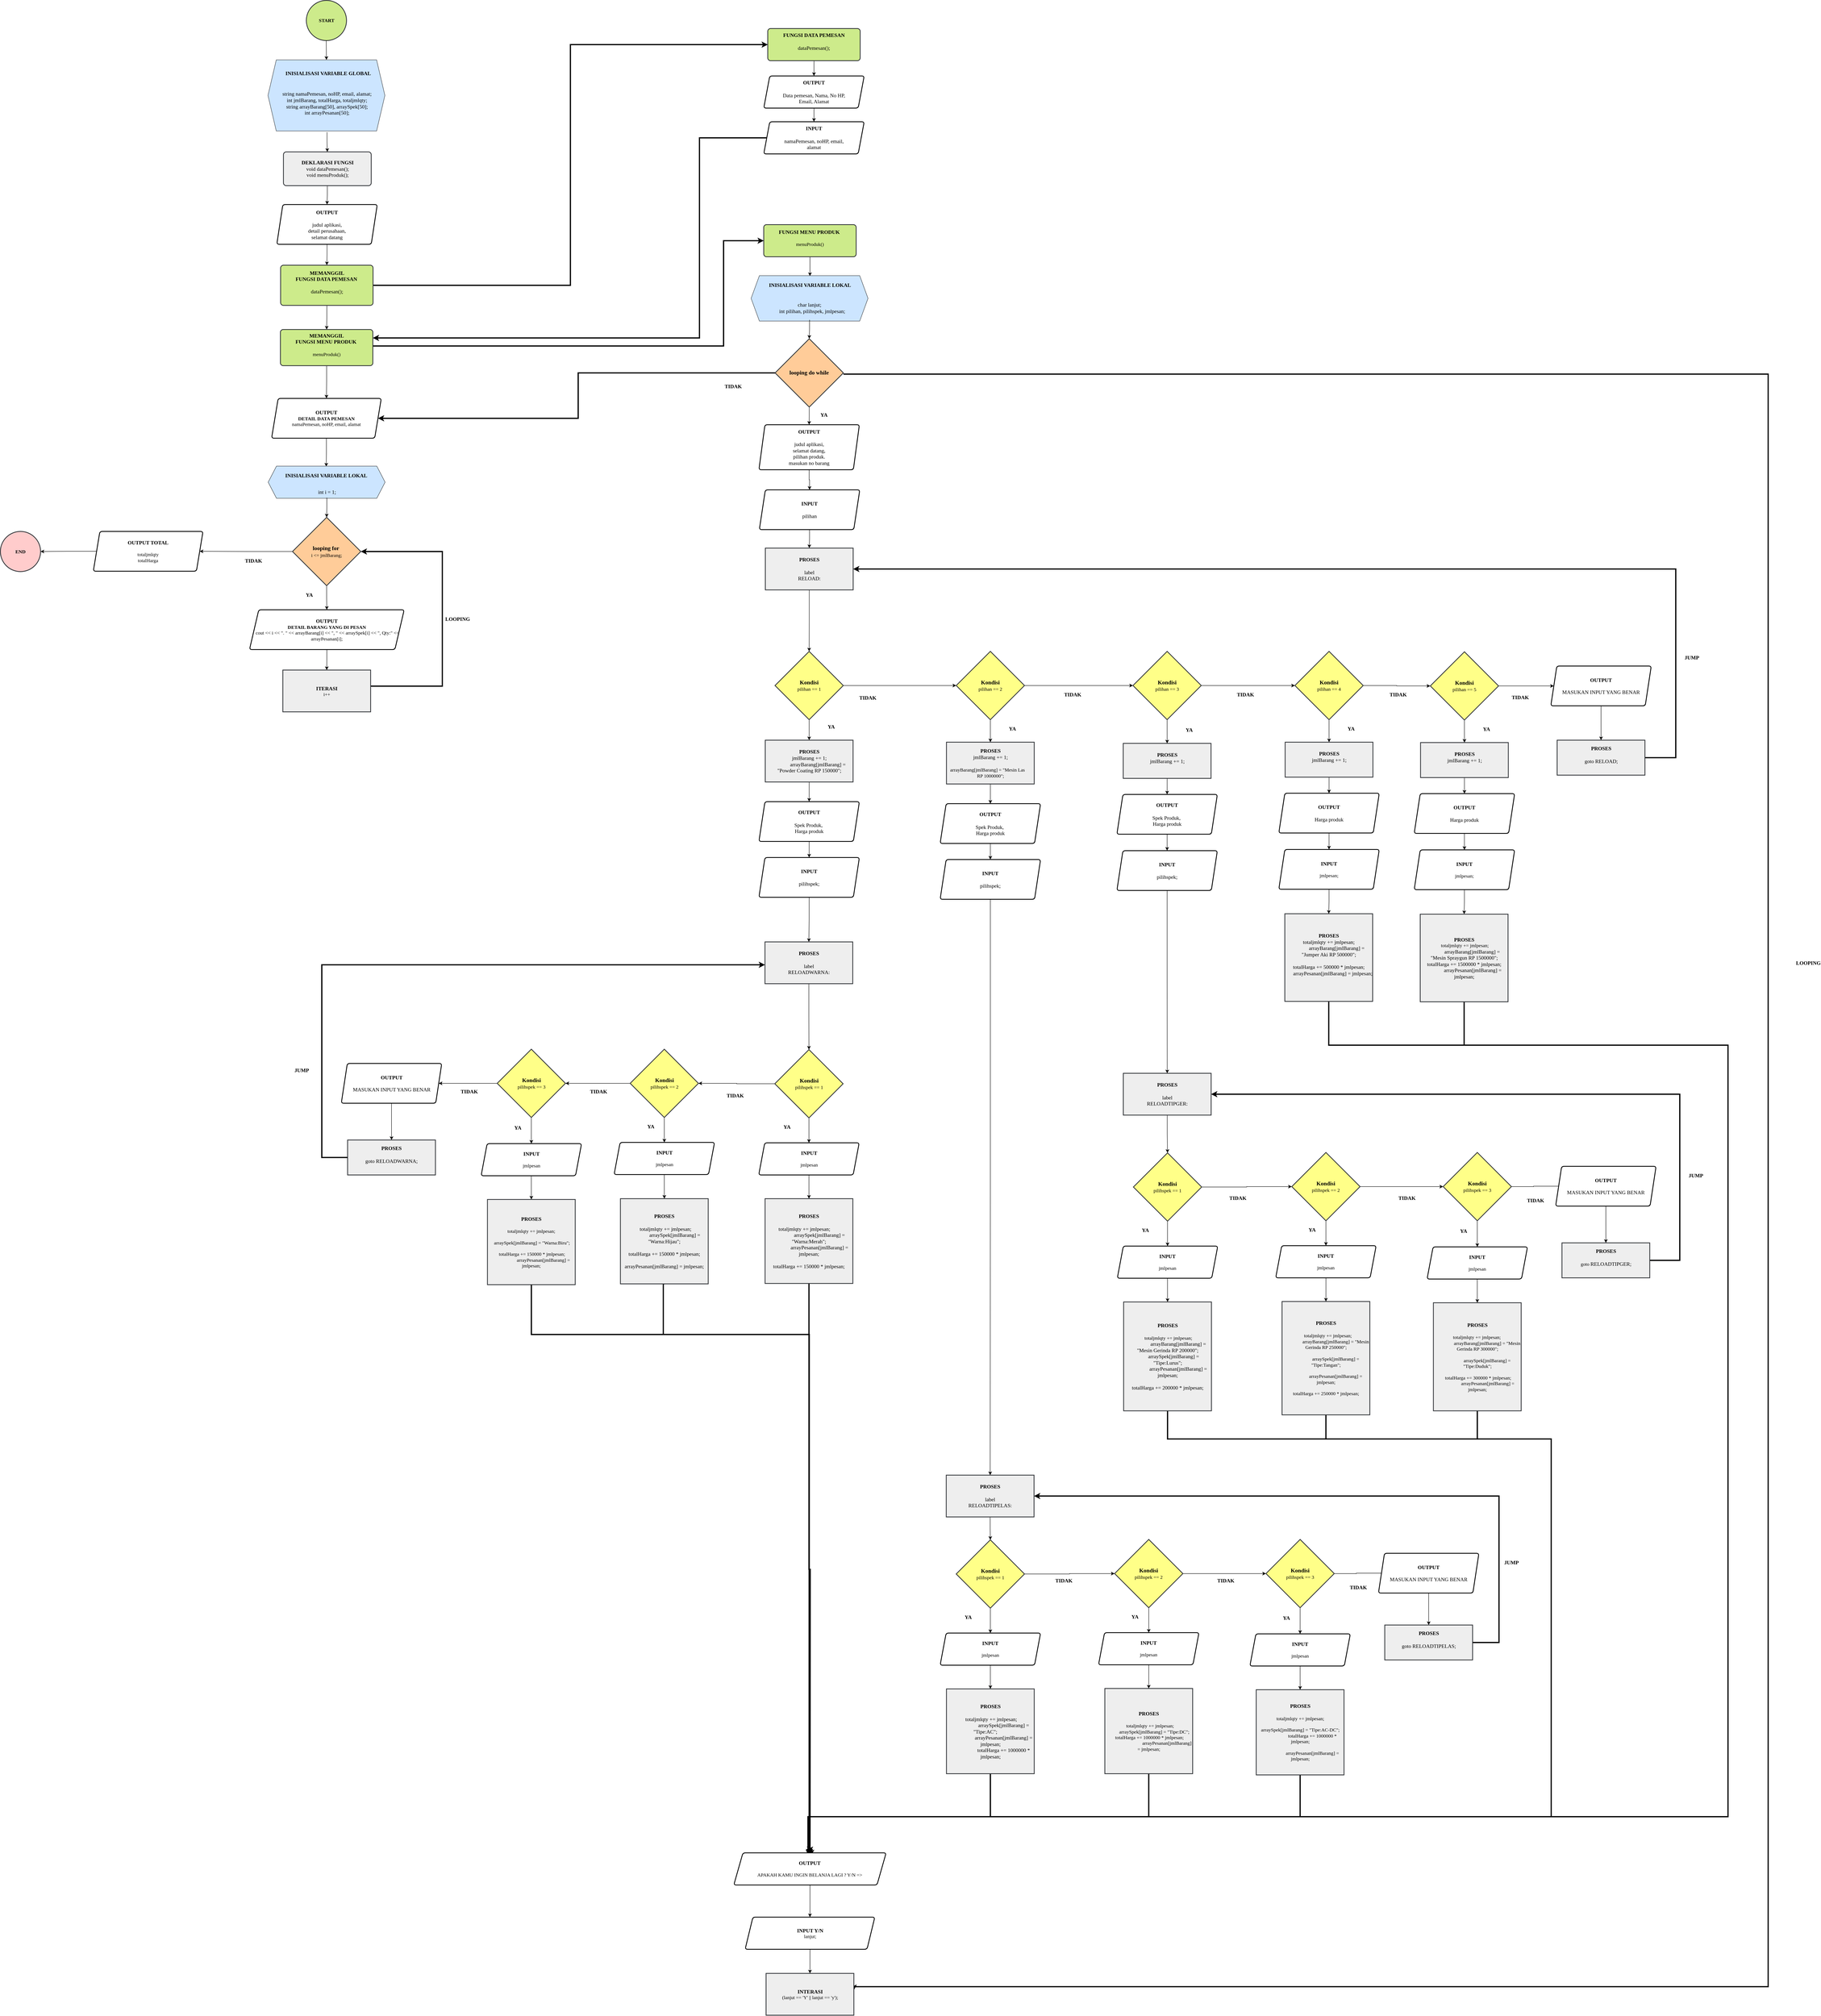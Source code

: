 <mxfile version="21.6.1" type="google">
  <diagram id="C5RBs43oDa-KdzZeNtuy" name="Page-1">
    <mxGraphModel grid="1" page="1" gridSize="10" guides="1" tooltips="1" connect="1" arrows="1" fold="1" pageScale="1" pageWidth="827" pageHeight="1169" math="0" shadow="0">
      <root>
        <mxCell id="WIyWlLk6GJQsqaUBKTNV-0" />
        <mxCell id="WIyWlLk6GJQsqaUBKTNV-1" parent="WIyWlLk6GJQsqaUBKTNV-0" />
        <mxCell id="2mKufnZOXCFEV8w7nNC5-19" value="&lt;font face=&quot;Lucida Console&quot;&gt;&lt;b&gt;START&lt;/b&gt;&lt;/font&gt;" style="strokeWidth=2;html=1;shape=mxgraph.flowchart.start_2;whiteSpace=wrap;fillColor=#cdeb8b;strokeColor=#36393d;" vertex="1" parent="WIyWlLk6GJQsqaUBKTNV-1">
          <mxGeometry x="-478.5" y="60" width="100" height="100" as="geometry" />
        </mxCell>
        <mxCell id="2mKufnZOXCFEV8w7nNC5-21" value="" style="endArrow=classic;html=1;rounded=0;entryX=0.5;entryY=0;entryDx=0;entryDy=0;" edge="1" parent="WIyWlLk6GJQsqaUBKTNV-1" target="2mKufnZOXCFEV8w7nNC5-22">
          <mxGeometry width="50" height="50" relative="1" as="geometry">
            <mxPoint x="-429" y="160" as="sourcePoint" />
            <mxPoint x="-429" y="220" as="targetPoint" />
          </mxGeometry>
        </mxCell>
        <mxCell id="2mKufnZOXCFEV8w7nNC5-22" value="" style="verticalLabelPosition=bottom;verticalAlign=top;html=1;shape=hexagon;perimeter=hexagonPerimeter2;arcSize=6;size=0.071;fillColor=#cce5ff;strokeColor=#36393d;" vertex="1" parent="WIyWlLk6GJQsqaUBKTNV-1">
          <mxGeometry x="-574" y="208" width="291" height="177" as="geometry" />
        </mxCell>
        <mxCell id="2mKufnZOXCFEV8w7nNC5-23" value="INISIALISASI VARIABLE GLOBAL" style="text;html=1;strokeColor=none;fillColor=none;align=center;verticalAlign=middle;whiteSpace=wrap;rounded=0;fontStyle=1;fontFamily=Lucida Console;fontSize=13;" vertex="1" parent="WIyWlLk6GJQsqaUBKTNV-1">
          <mxGeometry x="-540" y="226" width="232" height="30" as="geometry" />
        </mxCell>
        <mxCell id="fWgJiHWoihTzK6CogjAS-6" value="" style="edgeStyle=orthogonalEdgeStyle;rounded=0;orthogonalLoop=1;jettySize=auto;html=1;" edge="1" parent="WIyWlLk6GJQsqaUBKTNV-1" source="2mKufnZOXCFEV8w7nNC5-24" target="fWgJiHWoihTzK6CogjAS-2">
          <mxGeometry relative="1" as="geometry" />
        </mxCell>
        <mxCell id="2mKufnZOXCFEV8w7nNC5-24" value="&lt;div style=&quot;font-size: 13px;&quot;&gt;&lt;span style=&quot;font-weight: normal;&quot;&gt;&lt;font style=&quot;font-size: 13px;&quot;&gt;string namaPemesan, noHP, email, alamat;&lt;/font&gt;&lt;/span&gt;&lt;/div&gt;&lt;div style=&quot;font-size: 13px;&quot;&gt;&lt;span style=&quot;font-weight: normal;&quot;&gt;&lt;font style=&quot;font-size: 13px;&quot;&gt;int jmlBarang, totalHarga, totaljmlqty;&lt;/font&gt;&lt;/span&gt;&lt;/div&gt;&lt;div style=&quot;font-size: 13px;&quot;&gt;&lt;span style=&quot;font-weight: normal;&quot;&gt;&lt;font style=&quot;font-size: 13px;&quot;&gt;&lt;div&gt;string arrayBarang[50], arraySpek[50];&lt;/div&gt;&lt;div&gt;int arrayPesanan[50];&lt;/div&gt;&lt;/font&gt;&lt;/span&gt;&lt;/div&gt;" style="text;html=1;strokeColor=none;fillColor=none;align=center;verticalAlign=middle;whiteSpace=wrap;rounded=0;fontStyle=1;fontFamily=Lucida Console;" vertex="1" parent="WIyWlLk6GJQsqaUBKTNV-1">
          <mxGeometry x="-552" y="244" width="250" height="144" as="geometry" />
        </mxCell>
        <mxCell id="fWgJiHWoihTzK6CogjAS-7" value="" style="edgeStyle=orthogonalEdgeStyle;rounded=0;orthogonalLoop=1;jettySize=auto;html=1;" edge="1" parent="WIyWlLk6GJQsqaUBKTNV-1" source="fWgJiHWoihTzK6CogjAS-2" target="fWgJiHWoihTzK6CogjAS-3">
          <mxGeometry relative="1" as="geometry" />
        </mxCell>
        <mxCell id="fWgJiHWoihTzK6CogjAS-2" value="&lt;font style=&quot;font-size: 13px;&quot; face=&quot;Lucida Console&quot;&gt;&lt;b style=&quot;&quot;&gt;DEKLARASI FUNGSI&lt;/b&gt;&lt;br&gt;&lt;div style=&quot;&quot;&gt;void dataPemesan();&lt;/div&gt;&lt;div style=&quot;&quot;&gt;void menuProduk();&lt;/div&gt;&lt;/font&gt;" style="rounded=1;whiteSpace=wrap;html=1;absoluteArcSize=1;arcSize=14;strokeWidth=2;fillColor=#eeeeee;strokeColor=#36393d;" vertex="1" parent="WIyWlLk6GJQsqaUBKTNV-1">
          <mxGeometry x="-535.5" y="437" width="218.5" height="84" as="geometry" />
        </mxCell>
        <mxCell id="fWgJiHWoihTzK6CogjAS-15" value="" style="edgeStyle=orthogonalEdgeStyle;rounded=0;orthogonalLoop=1;jettySize=auto;html=1;" edge="1" parent="WIyWlLk6GJQsqaUBKTNV-1" source="fWgJiHWoihTzK6CogjAS-3" target="fWgJiHWoihTzK6CogjAS-11">
          <mxGeometry relative="1" as="geometry" />
        </mxCell>
        <mxCell id="fWgJiHWoihTzK6CogjAS-3" value="&lt;font size=&quot;1&quot; face=&quot;Lucida Console&quot;&gt;&lt;span style=&quot;font-size: 13px;&quot;&gt;&lt;b&gt;OUTPUT&lt;/b&gt;&lt;br&gt;&lt;br&gt;judul aplikasi,&lt;br&gt;detail perusahaan,&lt;br&gt;selamat datang&lt;br&gt;&lt;/span&gt;&lt;/font&gt;" style="shape=parallelogram;html=1;strokeWidth=2;perimeter=parallelogramPerimeter;whiteSpace=wrap;rounded=1;arcSize=12;size=0.06;" vertex="1" parent="WIyWlLk6GJQsqaUBKTNV-1">
          <mxGeometry x="-552" y="568" width="250" height="99" as="geometry" />
        </mxCell>
        <mxCell id="fWgJiHWoihTzK6CogjAS-13" value="" style="edgeStyle=orthogonalEdgeStyle;rounded=0;orthogonalLoop=1;jettySize=auto;html=1;" edge="1" parent="WIyWlLk6GJQsqaUBKTNV-1" source="fWgJiHWoihTzK6CogjAS-8" target="fWgJiHWoihTzK6CogjAS-12">
          <mxGeometry relative="1" as="geometry" />
        </mxCell>
        <mxCell id="fWgJiHWoihTzK6CogjAS-8" value="&lt;font style=&quot;font-size: 13px;&quot; face=&quot;Lucida Console&quot;&gt;&lt;b&gt;FUNGSI DATA PEMESAN&lt;br&gt;&amp;nbsp;&lt;/b&gt;&lt;br&gt;dataPemesan();&lt;br&gt;&lt;br&gt;&lt;/font&gt;" style="rounded=1;whiteSpace=wrap;html=1;absoluteArcSize=1;arcSize=14;strokeWidth=2;fillColor=#cdeb8b;strokeColor=#36393d;" vertex="1" parent="WIyWlLk6GJQsqaUBKTNV-1">
          <mxGeometry x="670" y="130" width="230" height="80" as="geometry" />
        </mxCell>
        <mxCell id="1F4pCec9cGf9e8x_Ch5d-0" style="edgeStyle=orthogonalEdgeStyle;rounded=0;orthogonalLoop=1;jettySize=auto;html=1;strokeWidth=3;" edge="1" parent="WIyWlLk6GJQsqaUBKTNV-1" source="fWgJiHWoihTzK6CogjAS-9" target="tXRQNO_6UfDsXEt8uXGa-98">
          <mxGeometry relative="1" as="geometry">
            <Array as="points">
              <mxPoint x="500" y="402" />
              <mxPoint x="500" y="900" />
            </Array>
          </mxGeometry>
        </mxCell>
        <mxCell id="fWgJiHWoihTzK6CogjAS-9" value="&lt;font size=&quot;1&quot; face=&quot;Lucida Console&quot;&gt;&lt;span style=&quot;font-size: 13px;&quot;&gt;&lt;b&gt;INPUT&lt;/b&gt;&lt;br&gt;&lt;br&gt;namaPemesan, noHP, email, &lt;br&gt;alamat&lt;br&gt;&lt;/span&gt;&lt;/font&gt;" style="shape=parallelogram;html=1;strokeWidth=2;perimeter=parallelogramPerimeter;whiteSpace=wrap;rounded=1;arcSize=12;size=0.06;" vertex="1" parent="WIyWlLk6GJQsqaUBKTNV-1">
          <mxGeometry x="660" y="362" width="250" height="80" as="geometry" />
        </mxCell>
        <mxCell id="fWgJiHWoihTzK6CogjAS-17" value="" style="edgeStyle=orthogonalEdgeStyle;rounded=0;orthogonalLoop=1;jettySize=auto;html=1;entryX=0;entryY=0.5;entryDx=0;entryDy=0;strokeWidth=3;" edge="1" parent="WIyWlLk6GJQsqaUBKTNV-1" source="fWgJiHWoihTzK6CogjAS-11" target="fWgJiHWoihTzK6CogjAS-8">
          <mxGeometry relative="1" as="geometry">
            <mxPoint x="550" y="350" as="targetPoint" />
          </mxGeometry>
        </mxCell>
        <mxCell id="tXRQNO_6UfDsXEt8uXGa-99" style="edgeStyle=orthogonalEdgeStyle;rounded=0;orthogonalLoop=1;jettySize=auto;html=1;" edge="1" parent="WIyWlLk6GJQsqaUBKTNV-1" source="fWgJiHWoihTzK6CogjAS-11" target="tXRQNO_6UfDsXEt8uXGa-98">
          <mxGeometry relative="1" as="geometry" />
        </mxCell>
        <mxCell id="fWgJiHWoihTzK6CogjAS-11" value="&lt;font style=&quot;font-size: 13px;&quot; face=&quot;Lucida Console&quot;&gt;&lt;b&gt;MEMANGGIL&lt;br&gt;FUNGSI DATA PEMESAN&amp;nbsp;&lt;br&gt;&amp;nbsp;&lt;/b&gt;&lt;br&gt;dataPemesan();&lt;br&gt;&lt;br&gt;&lt;/font&gt;" style="rounded=1;whiteSpace=wrap;html=1;absoluteArcSize=1;arcSize=14;strokeWidth=2;fillColor=#cdeb8b;strokeColor=#36393d;" vertex="1" parent="WIyWlLk6GJQsqaUBKTNV-1">
          <mxGeometry x="-542.5" y="719" width="230" height="100" as="geometry" />
        </mxCell>
        <mxCell id="fWgJiHWoihTzK6CogjAS-14" value="" style="edgeStyle=orthogonalEdgeStyle;rounded=0;orthogonalLoop=1;jettySize=auto;html=1;" edge="1" parent="WIyWlLk6GJQsqaUBKTNV-1" source="fWgJiHWoihTzK6CogjAS-12" target="fWgJiHWoihTzK6CogjAS-9">
          <mxGeometry relative="1" as="geometry" />
        </mxCell>
        <mxCell id="fWgJiHWoihTzK6CogjAS-12" value="&lt;font size=&quot;1&quot; face=&quot;Lucida Console&quot;&gt;&lt;span style=&quot;font-size: 13px;&quot;&gt;&lt;b&gt;OUTPUT&lt;/b&gt;&lt;br&gt;&lt;br&gt;Data pemesan, Nama, No HP, &lt;br&gt;Email, Alamat&lt;br&gt;&lt;/span&gt;&lt;/font&gt;" style="shape=parallelogram;html=1;strokeWidth=2;perimeter=parallelogramPerimeter;whiteSpace=wrap;rounded=1;arcSize=12;size=0.06;" vertex="1" parent="WIyWlLk6GJQsqaUBKTNV-1">
          <mxGeometry x="660" y="248" width="250" height="80" as="geometry" />
        </mxCell>
        <mxCell id="fWgJiHWoihTzK6CogjAS-23" value="" style="edgeStyle=orthogonalEdgeStyle;rounded=0;orthogonalLoop=1;jettySize=auto;html=1;" edge="1" parent="WIyWlLk6GJQsqaUBKTNV-1" source="fWgJiHWoihTzK6CogjAS-18" target="fWgJiHWoihTzK6CogjAS-21">
          <mxGeometry relative="1" as="geometry" />
        </mxCell>
        <mxCell id="fWgJiHWoihTzK6CogjAS-18" value="&lt;font style=&quot;&quot; face=&quot;Lucida Console&quot;&gt;&lt;b style=&quot;font-size: 13px;&quot;&gt;FUNGSI MENU PRODUK&amp;nbsp;&lt;br&gt;&amp;nbsp;&lt;/b&gt;&lt;br&gt;menuProduk()&lt;br&gt;&lt;br&gt;&lt;/font&gt;" style="rounded=1;whiteSpace=wrap;html=1;absoluteArcSize=1;arcSize=14;strokeWidth=2;fillColor=#cdeb8b;strokeColor=#36393d;" vertex="1" parent="WIyWlLk6GJQsqaUBKTNV-1">
          <mxGeometry x="660" y="618" width="230" height="80" as="geometry" />
        </mxCell>
        <mxCell id="fWgJiHWoihTzK6CogjAS-19" value="" style="verticalLabelPosition=bottom;verticalAlign=top;html=1;shape=hexagon;perimeter=hexagonPerimeter2;arcSize=6;size=0.071;fillColor=#cce5ff;strokeColor=#36393d;" vertex="1" parent="WIyWlLk6GJQsqaUBKTNV-1">
          <mxGeometry x="628.5" y="745" width="291" height="113" as="geometry" />
        </mxCell>
        <mxCell id="fWgJiHWoihTzK6CogjAS-21" value="&lt;div style=&quot;font-size: 13px;&quot;&gt;INISIALISASI VARIABLE LOKAL&lt;br&gt;&lt;/div&gt;" style="text;html=1;strokeColor=none;fillColor=none;align=center;verticalAlign=middle;whiteSpace=wrap;rounded=0;fontStyle=1;fontFamily=Lucida Console;" vertex="1" parent="WIyWlLk6GJQsqaUBKTNV-1">
          <mxGeometry x="650" y="746" width="250" height="44" as="geometry" />
        </mxCell>
        <mxCell id="fWgJiHWoihTzK6CogjAS-26" value="" style="edgeStyle=orthogonalEdgeStyle;rounded=0;orthogonalLoop=1;jettySize=auto;html=1;" edge="1" parent="WIyWlLk6GJQsqaUBKTNV-1" source="fWgJiHWoihTzK6CogjAS-24" target="fWgJiHWoihTzK6CogjAS-25">
          <mxGeometry relative="1" as="geometry" />
        </mxCell>
        <mxCell id="fWgJiHWoihTzK6CogjAS-24" value="&lt;div style=&quot;font-size: 13px;&quot;&gt;&lt;div&gt;&lt;span style=&quot;font-weight: normal;&quot;&gt;char lanjut;&lt;/span&gt;&lt;/div&gt;&lt;div&gt;&lt;span style=&quot;font-weight: normal;&quot;&gt;&amp;nbsp; &amp;nbsp; int pilihan, pilihspek, jmlpesan;&lt;/span&gt;&lt;/div&gt;&lt;/div&gt;" style="text;html=1;strokeColor=none;fillColor=none;align=center;verticalAlign=middle;whiteSpace=wrap;rounded=0;fontStyle=1;fontFamily=Lucida Console;" vertex="1" parent="WIyWlLk6GJQsqaUBKTNV-1">
          <mxGeometry x="649" y="794" width="250" height="61" as="geometry" />
        </mxCell>
        <mxCell id="fWgJiHWoihTzK6CogjAS-29" value="" style="edgeStyle=orthogonalEdgeStyle;rounded=0;orthogonalLoop=1;jettySize=auto;html=1;entryX=0.5;entryY=0;entryDx=0;entryDy=0;" edge="1" parent="WIyWlLk6GJQsqaUBKTNV-1" source="fWgJiHWoihTzK6CogjAS-25" target="fWgJiHWoihTzK6CogjAS-27">
          <mxGeometry relative="1" as="geometry">
            <mxPoint x="774" y="1234" as="targetPoint" />
          </mxGeometry>
        </mxCell>
        <mxCell id="tXRQNO_6UfDsXEt8uXGa-97" style="edgeStyle=orthogonalEdgeStyle;rounded=0;orthogonalLoop=1;jettySize=auto;html=1;entryX=0.998;entryY=0.414;entryDx=0;entryDy=0;entryPerimeter=0;strokeWidth=3;" edge="1" parent="WIyWlLk6GJQsqaUBKTNV-1" source="fWgJiHWoihTzK6CogjAS-25" target="tXRQNO_6UfDsXEt8uXGa-94">
          <mxGeometry relative="1" as="geometry">
            <Array as="points">
              <mxPoint x="3160" y="990" />
              <mxPoint x="3160" y="5003" />
            </Array>
          </mxGeometry>
        </mxCell>
        <mxCell id="1F4pCec9cGf9e8x_Ch5d-1" style="edgeStyle=orthogonalEdgeStyle;rounded=0;orthogonalLoop=1;jettySize=auto;html=1;strokeWidth=3;" edge="1" parent="WIyWlLk6GJQsqaUBKTNV-1" source="fWgJiHWoihTzK6CogjAS-25" target="tXRQNO_6UfDsXEt8uXGa-104">
          <mxGeometry relative="1" as="geometry" />
        </mxCell>
        <mxCell id="fWgJiHWoihTzK6CogjAS-25" value="&lt;font style=&quot;font-size: 14px;&quot; face=&quot;Lucida Console&quot;&gt;&lt;b&gt;looping do while&lt;/b&gt;&lt;/font&gt;" style="strokeWidth=2;html=1;shape=mxgraph.flowchart.decision;whiteSpace=wrap;fillColor=#ffcc99;strokeColor=#36393d;" vertex="1" parent="WIyWlLk6GJQsqaUBKTNV-1">
          <mxGeometry x="688.24" y="902" width="170" height="170" as="geometry" />
        </mxCell>
        <mxCell id="fWgJiHWoihTzK6CogjAS-32" value="" style="edgeStyle=orthogonalEdgeStyle;rounded=0;orthogonalLoop=1;jettySize=auto;html=1;" edge="1" parent="WIyWlLk6GJQsqaUBKTNV-1" source="fWgJiHWoihTzK6CogjAS-27" target="fWgJiHWoihTzK6CogjAS-31">
          <mxGeometry relative="1" as="geometry" />
        </mxCell>
        <mxCell id="fWgJiHWoihTzK6CogjAS-27" value="&lt;font size=&quot;1&quot; face=&quot;Lucida Console&quot;&gt;&lt;span style=&quot;font-size: 13px;&quot;&gt;&lt;b&gt;OUTPUT&lt;/b&gt;&lt;br&gt;&lt;br&gt;judul aplikasi,&lt;br&gt;selamat datang,&lt;br&gt;pilihan produk. &lt;br&gt;masukan no barang&lt;br&gt;&lt;/span&gt;&lt;/font&gt;" style="shape=parallelogram;html=1;strokeWidth=2;perimeter=parallelogramPerimeter;whiteSpace=wrap;rounded=1;arcSize=12;size=0.06;" vertex="1" parent="WIyWlLk6GJQsqaUBKTNV-1">
          <mxGeometry x="648" y="1116" width="250" height="112" as="geometry" />
        </mxCell>
        <mxCell id="fWgJiHWoihTzK6CogjAS-30" value="&lt;div style=&quot;font-size: 13px;&quot;&gt;YA&lt;/div&gt;" style="text;html=1;strokeColor=none;fillColor=none;align=center;verticalAlign=middle;whiteSpace=wrap;rounded=0;fontStyle=1;fontFamily=Lucida Console;" vertex="1" parent="WIyWlLk6GJQsqaUBKTNV-1">
          <mxGeometry x="780" y="1069" width="60" height="44" as="geometry" />
        </mxCell>
        <mxCell id="fWgJiHWoihTzK6CogjAS-103" value="" style="edgeStyle=orthogonalEdgeStyle;rounded=0;orthogonalLoop=1;jettySize=auto;html=1;" edge="1" parent="WIyWlLk6GJQsqaUBKTNV-1" source="fWgJiHWoihTzK6CogjAS-31" target="fWgJiHWoihTzK6CogjAS-100">
          <mxGeometry relative="1" as="geometry" />
        </mxCell>
        <mxCell id="fWgJiHWoihTzK6CogjAS-31" value="&lt;font size=&quot;1&quot; face=&quot;Lucida Console&quot;&gt;&lt;span style=&quot;font-size: 13px;&quot;&gt;&lt;b&gt;INPUT&lt;/b&gt;&lt;br&gt;&lt;br&gt;pilihan&lt;br&gt;&lt;/span&gt;&lt;/font&gt;" style="shape=parallelogram;html=1;strokeWidth=2;perimeter=parallelogramPerimeter;whiteSpace=wrap;rounded=1;arcSize=12;size=0.06;" vertex="1" parent="WIyWlLk6GJQsqaUBKTNV-1">
          <mxGeometry x="649" y="1278" width="250" height="99" as="geometry" />
        </mxCell>
        <mxCell id="fWgJiHWoihTzK6CogjAS-36" value="" style="edgeStyle=orthogonalEdgeStyle;rounded=0;orthogonalLoop=1;jettySize=auto;html=1;" edge="1" parent="WIyWlLk6GJQsqaUBKTNV-1" source="fWgJiHWoihTzK6CogjAS-33" target="fWgJiHWoihTzK6CogjAS-35">
          <mxGeometry relative="1" as="geometry" />
        </mxCell>
        <mxCell id="fWgJiHWoihTzK6CogjAS-44" style="edgeStyle=orthogonalEdgeStyle;rounded=0;orthogonalLoop=1;jettySize=auto;html=1;" edge="1" parent="WIyWlLk6GJQsqaUBKTNV-1" source="fWgJiHWoihTzK6CogjAS-33" target="fWgJiHWoihTzK6CogjAS-42">
          <mxGeometry relative="1" as="geometry" />
        </mxCell>
        <mxCell id="fWgJiHWoihTzK6CogjAS-33" value="&lt;font face=&quot;Lucida Console&quot;&gt;&lt;b style=&quot;font-size: 14px;&quot;&gt;Kondisi&lt;/b&gt;&lt;br&gt;pilihan == 1&lt;br&gt;&lt;/font&gt;" style="strokeWidth=2;html=1;shape=mxgraph.flowchart.decision;whiteSpace=wrap;fillColor=#ffff88;strokeColor=#36393d;" vertex="1" parent="WIyWlLk6GJQsqaUBKTNV-1">
          <mxGeometry x="688" y="1680" width="170" height="170" as="geometry" />
        </mxCell>
        <mxCell id="fWgJiHWoihTzK6CogjAS-39" value="" style="edgeStyle=orthogonalEdgeStyle;rounded=0;orthogonalLoop=1;jettySize=auto;html=1;" edge="1" parent="WIyWlLk6GJQsqaUBKTNV-1" source="fWgJiHWoihTzK6CogjAS-35" target="fWgJiHWoihTzK6CogjAS-38">
          <mxGeometry relative="1" as="geometry" />
        </mxCell>
        <mxCell id="fWgJiHWoihTzK6CogjAS-35" value="&lt;font style=&quot;font-size: 13px;&quot; face=&quot;Lucida Console&quot;&gt;&lt;b style=&quot;&quot;&gt;PROSES&lt;/b&gt;&lt;br&gt;&lt;div style=&quot;&quot;&gt;jmlBarang += 1;&lt;/div&gt;&lt;div style=&quot;&quot;&gt;&lt;span style=&quot;&quot;&gt;&amp;nbsp; &amp;nbsp; &amp;nbsp; &amp;nbsp; &amp;nbsp; &amp;nbsp;&lt;/span&gt;&lt;span style=&quot;background-color: initial;&quot;&gt;&amp;nbsp; arrayBarang[jmlBarang] = &quot;Powder Coating RP 150000&quot;;&lt;/span&gt;&lt;/div&gt;&lt;/font&gt;" style="rounded=1;whiteSpace=wrap;html=1;absoluteArcSize=1;arcSize=0;strokeWidth=2;fillColor=#eeeeee;strokeColor=#36393d;" vertex="1" parent="WIyWlLk6GJQsqaUBKTNV-1">
          <mxGeometry x="663.75" y="1901" width="218.5" height="104" as="geometry" />
        </mxCell>
        <mxCell id="fWgJiHWoihTzK6CogjAS-37" value="&lt;div style=&quot;font-size: 13px;&quot;&gt;YA&lt;/div&gt;" style="text;html=1;strokeColor=none;fillColor=none;align=center;verticalAlign=middle;whiteSpace=wrap;rounded=0;fontStyle=1;fontFamily=Lucida Console;" vertex="1" parent="WIyWlLk6GJQsqaUBKTNV-1">
          <mxGeometry x="798" y="1845" width="60" height="44" as="geometry" />
        </mxCell>
        <mxCell id="fWgJiHWoihTzK6CogjAS-41" value="" style="edgeStyle=orthogonalEdgeStyle;rounded=0;orthogonalLoop=1;jettySize=auto;html=1;" edge="1" parent="WIyWlLk6GJQsqaUBKTNV-1" source="fWgJiHWoihTzK6CogjAS-38" target="fWgJiHWoihTzK6CogjAS-40">
          <mxGeometry relative="1" as="geometry" />
        </mxCell>
        <mxCell id="fWgJiHWoihTzK6CogjAS-38" value="&lt;font size=&quot;1&quot; face=&quot;Lucida Console&quot;&gt;&lt;span style=&quot;font-size: 13px;&quot;&gt;&lt;b&gt;OUTPUT&lt;/b&gt;&lt;br&gt;&lt;br&gt;Spek Produk,&amp;nbsp;&lt;br&gt;Harga produk&lt;br&gt;&lt;/span&gt;&lt;/font&gt;" style="shape=parallelogram;html=1;strokeWidth=2;perimeter=parallelogramPerimeter;whiteSpace=wrap;rounded=1;arcSize=12;size=0.06;" vertex="1" parent="WIyWlLk6GJQsqaUBKTNV-1">
          <mxGeometry x="648" y="2054" width="250" height="99" as="geometry" />
        </mxCell>
        <mxCell id="fWgJiHWoihTzK6CogjAS-108" value="" style="edgeStyle=orthogonalEdgeStyle;rounded=0;orthogonalLoop=1;jettySize=auto;html=1;" edge="1" parent="WIyWlLk6GJQsqaUBKTNV-1" source="fWgJiHWoihTzK6CogjAS-40" target="fWgJiHWoihTzK6CogjAS-107">
          <mxGeometry relative="1" as="geometry" />
        </mxCell>
        <mxCell id="fWgJiHWoihTzK6CogjAS-40" value="&lt;font size=&quot;1&quot; face=&quot;Lucida Console&quot;&gt;&lt;span style=&quot;font-size: 13px;&quot;&gt;&lt;b&gt;INPUT&lt;/b&gt;&lt;br&gt;&lt;br&gt;pilihspek;&lt;br&gt;&lt;/span&gt;&lt;/font&gt;" style="shape=parallelogram;html=1;strokeWidth=2;perimeter=parallelogramPerimeter;whiteSpace=wrap;rounded=1;arcSize=12;size=0.06;" vertex="1" parent="WIyWlLk6GJQsqaUBKTNV-1">
          <mxGeometry x="648" y="2193" width="250" height="99" as="geometry" />
        </mxCell>
        <mxCell id="fWgJiHWoihTzK6CogjAS-55" style="edgeStyle=orthogonalEdgeStyle;rounded=0;orthogonalLoop=1;jettySize=auto;html=1;" edge="1" parent="WIyWlLk6GJQsqaUBKTNV-1" source="fWgJiHWoihTzK6CogjAS-42" target="fWgJiHWoihTzK6CogjAS-48">
          <mxGeometry relative="1" as="geometry" />
        </mxCell>
        <mxCell id="fWgJiHWoihTzK6CogjAS-64" style="edgeStyle=orthogonalEdgeStyle;rounded=0;orthogonalLoop=1;jettySize=auto;html=1;" edge="1" parent="WIyWlLk6GJQsqaUBKTNV-1" source="fWgJiHWoihTzK6CogjAS-42" target="fWgJiHWoihTzK6CogjAS-57">
          <mxGeometry relative="1" as="geometry" />
        </mxCell>
        <mxCell id="fWgJiHWoihTzK6CogjAS-42" value="&lt;font face=&quot;Lucida Console&quot;&gt;&lt;b style=&quot;font-size: 14px;&quot;&gt;Kondisi&lt;/b&gt;&lt;br&gt;pilihan == 2&lt;br&gt;&lt;/font&gt;" style="strokeWidth=2;html=1;shape=mxgraph.flowchart.decision;whiteSpace=wrap;fillColor=#ffff88;strokeColor=#36393d;" vertex="1" parent="WIyWlLk6GJQsqaUBKTNV-1">
          <mxGeometry x="1139" y="1680" width="170" height="170" as="geometry" />
        </mxCell>
        <mxCell id="fWgJiHWoihTzK6CogjAS-45" value="&lt;div style=&quot;font-size: 13px;&quot;&gt;TIDAK&lt;/div&gt;" style="text;html=1;strokeColor=none;fillColor=none;align=center;verticalAlign=middle;whiteSpace=wrap;rounded=0;fontStyle=1;fontFamily=Lucida Console;" vertex="1" parent="WIyWlLk6GJQsqaUBKTNV-1">
          <mxGeometry x="889" y="1773" width="60" height="44" as="geometry" />
        </mxCell>
        <mxCell id="fWgJiHWoihTzK6CogjAS-47" value="" style="edgeStyle=orthogonalEdgeStyle;rounded=0;orthogonalLoop=1;jettySize=auto;html=1;" edge="1" parent="WIyWlLk6GJQsqaUBKTNV-1" source="fWgJiHWoihTzK6CogjAS-48" target="fWgJiHWoihTzK6CogjAS-51">
          <mxGeometry relative="1" as="geometry" />
        </mxCell>
        <mxCell id="fWgJiHWoihTzK6CogjAS-48" value="&lt;font style=&quot;font-size: 13px;&quot; face=&quot;Lucida Console&quot;&gt;&lt;b style=&quot;&quot;&gt;PROSES&lt;/b&gt;&lt;br&gt;&lt;div style=&quot;&quot;&gt;jmlBarang += 1;&lt;/div&gt;&lt;div style=&quot;&quot;&gt;&lt;span style=&quot;&quot;&gt;&amp;nbsp; &amp;nbsp; &amp;nbsp; &amp;nbsp; &amp;nbsp; &amp;nbsp;&lt;/span&gt;&lt;span style=&quot;background-color: initial;&quot;&gt;&amp;nbsp;&amp;nbsp;&lt;/span&gt;&lt;/div&gt;&lt;/font&gt;&lt;font face=&quot;Lucida Console&quot;&gt;arrayBarang[jmlBarang] = &quot;Mesin Las&amp;nbsp; &amp;nbsp; &amp;nbsp; RP 1000000&quot;;&lt;/font&gt;" style="rounded=1;whiteSpace=wrap;html=1;absoluteArcSize=1;arcSize=0;strokeWidth=2;fillColor=#eeeeee;strokeColor=#36393d;" vertex="1" parent="WIyWlLk6GJQsqaUBKTNV-1">
          <mxGeometry x="1114.75" y="1906" width="218.5" height="104" as="geometry" />
        </mxCell>
        <mxCell id="fWgJiHWoihTzK6CogjAS-49" value="&lt;div style=&quot;font-size: 13px;&quot;&gt;YA&lt;/div&gt;" style="text;html=1;strokeColor=none;fillColor=none;align=center;verticalAlign=middle;whiteSpace=wrap;rounded=0;fontStyle=1;fontFamily=Lucida Console;" vertex="1" parent="WIyWlLk6GJQsqaUBKTNV-1">
          <mxGeometry x="1249" y="1850" width="60" height="44" as="geometry" />
        </mxCell>
        <mxCell id="fWgJiHWoihTzK6CogjAS-50" value="" style="edgeStyle=orthogonalEdgeStyle;rounded=0;orthogonalLoop=1;jettySize=auto;html=1;" edge="1" parent="WIyWlLk6GJQsqaUBKTNV-1" source="fWgJiHWoihTzK6CogjAS-51" target="fWgJiHWoihTzK6CogjAS-52">
          <mxGeometry relative="1" as="geometry" />
        </mxCell>
        <mxCell id="fWgJiHWoihTzK6CogjAS-51" value="&lt;font size=&quot;1&quot; face=&quot;Lucida Console&quot;&gt;&lt;span style=&quot;font-size: 13px;&quot;&gt;&lt;b&gt;OUTPUT&lt;/b&gt;&lt;br&gt;&lt;br&gt;Spek Produk,&amp;nbsp;&lt;br&gt;Harga produk&lt;br&gt;&lt;/span&gt;&lt;/font&gt;" style="shape=parallelogram;html=1;strokeWidth=2;perimeter=parallelogramPerimeter;whiteSpace=wrap;rounded=1;arcSize=12;size=0.06;" vertex="1" parent="WIyWlLk6GJQsqaUBKTNV-1">
          <mxGeometry x="1099" y="2059" width="250" height="99" as="geometry" />
        </mxCell>
        <mxCell id="tXRQNO_6UfDsXEt8uXGa-73" style="edgeStyle=orthogonalEdgeStyle;rounded=0;orthogonalLoop=1;jettySize=auto;html=1;strokeWidth=1;jumpSize=15;" edge="1" parent="WIyWlLk6GJQsqaUBKTNV-1" source="fWgJiHWoihTzK6CogjAS-52" target="tXRQNO_6UfDsXEt8uXGa-17">
          <mxGeometry relative="1" as="geometry" />
        </mxCell>
        <mxCell id="fWgJiHWoihTzK6CogjAS-52" value="&lt;font size=&quot;1&quot; face=&quot;Lucida Console&quot;&gt;&lt;span style=&quot;font-size: 13px;&quot;&gt;&lt;b&gt;INPUT&lt;/b&gt;&lt;br&gt;&lt;br&gt;pilihspek;&lt;br&gt;&lt;/span&gt;&lt;/font&gt;" style="shape=parallelogram;html=1;strokeWidth=2;perimeter=parallelogramPerimeter;whiteSpace=wrap;rounded=1;arcSize=12;size=0.06;" vertex="1" parent="WIyWlLk6GJQsqaUBKTNV-1">
          <mxGeometry x="1099" y="2198" width="250" height="99" as="geometry" />
        </mxCell>
        <mxCell id="fWgJiHWoihTzK6CogjAS-56" style="edgeStyle=orthogonalEdgeStyle;rounded=0;orthogonalLoop=1;jettySize=auto;html=1;" edge="1" parent="WIyWlLk6GJQsqaUBKTNV-1" source="fWgJiHWoihTzK6CogjAS-57" target="fWgJiHWoihTzK6CogjAS-59">
          <mxGeometry relative="1" as="geometry" />
        </mxCell>
        <mxCell id="fWgJiHWoihTzK6CogjAS-74" style="edgeStyle=orthogonalEdgeStyle;rounded=0;orthogonalLoop=1;jettySize=auto;html=1;" edge="1" parent="WIyWlLk6GJQsqaUBKTNV-1" source="fWgJiHWoihTzK6CogjAS-57" target="fWgJiHWoihTzK6CogjAS-67">
          <mxGeometry relative="1" as="geometry" />
        </mxCell>
        <mxCell id="fWgJiHWoihTzK6CogjAS-57" value="&lt;font face=&quot;Lucida Console&quot;&gt;&lt;b style=&quot;font-size: 14px;&quot;&gt;Kondisi&lt;/b&gt;&lt;br&gt;pilihan == 3&lt;br&gt;&lt;/font&gt;" style="strokeWidth=2;html=1;shape=mxgraph.flowchart.decision;whiteSpace=wrap;fillColor=#ffff88;strokeColor=#36393d;" vertex="1" parent="WIyWlLk6GJQsqaUBKTNV-1">
          <mxGeometry x="1579" y="1680" width="170" height="170" as="geometry" />
        </mxCell>
        <mxCell id="fWgJiHWoihTzK6CogjAS-58" value="" style="edgeStyle=orthogonalEdgeStyle;rounded=0;orthogonalLoop=1;jettySize=auto;html=1;" edge="1" parent="WIyWlLk6GJQsqaUBKTNV-1" source="fWgJiHWoihTzK6CogjAS-59" target="fWgJiHWoihTzK6CogjAS-62">
          <mxGeometry relative="1" as="geometry" />
        </mxCell>
        <mxCell id="fWgJiHWoihTzK6CogjAS-59" value="&lt;font style=&quot;font-size: 13px;&quot; face=&quot;Lucida Console&quot;&gt;&lt;b style=&quot;&quot;&gt;PROSES&lt;/b&gt;&lt;br&gt;&lt;div style=&quot;&quot;&gt;jmlBarang += 1;&lt;/div&gt;&lt;div style=&quot;&quot;&gt;&lt;span style=&quot;&quot;&gt;&amp;nbsp; &amp;nbsp; &amp;nbsp; &amp;nbsp; &amp;nbsp; &amp;nbsp;&lt;/span&gt;&lt;span style=&quot;background-color: initial;&quot;&gt;&amp;nbsp;&amp;nbsp;&lt;/span&gt;&lt;/div&gt;&lt;/font&gt;" style="rounded=1;whiteSpace=wrap;html=1;absoluteArcSize=1;arcSize=0;strokeWidth=2;fillColor=#eeeeee;strokeColor=#36393d;" vertex="1" parent="WIyWlLk6GJQsqaUBKTNV-1">
          <mxGeometry x="1554.75" y="1909" width="218.5" height="87" as="geometry" />
        </mxCell>
        <mxCell id="fWgJiHWoihTzK6CogjAS-60" value="&lt;div style=&quot;font-size: 13px;&quot;&gt;YA&lt;/div&gt;" style="text;html=1;strokeColor=none;fillColor=none;align=center;verticalAlign=middle;whiteSpace=wrap;rounded=0;fontStyle=1;fontFamily=Lucida Console;" vertex="1" parent="WIyWlLk6GJQsqaUBKTNV-1">
          <mxGeometry x="1689" y="1853" width="60" height="44" as="geometry" />
        </mxCell>
        <mxCell id="fWgJiHWoihTzK6CogjAS-61" value="" style="edgeStyle=orthogonalEdgeStyle;rounded=0;orthogonalLoop=1;jettySize=auto;html=1;" edge="1" parent="WIyWlLk6GJQsqaUBKTNV-1" source="fWgJiHWoihTzK6CogjAS-62" target="fWgJiHWoihTzK6CogjAS-63">
          <mxGeometry relative="1" as="geometry" />
        </mxCell>
        <mxCell id="fWgJiHWoihTzK6CogjAS-62" value="&lt;font size=&quot;1&quot; face=&quot;Lucida Console&quot;&gt;&lt;span style=&quot;font-size: 13px;&quot;&gt;&lt;b&gt;OUTPUT&lt;/b&gt;&lt;br&gt;&lt;br&gt;Spek Produk,&amp;nbsp;&lt;br&gt;Harga produk&lt;br&gt;&lt;/span&gt;&lt;/font&gt;" style="shape=parallelogram;html=1;strokeWidth=2;perimeter=parallelogramPerimeter;whiteSpace=wrap;rounded=1;arcSize=12;size=0.06;" vertex="1" parent="WIyWlLk6GJQsqaUBKTNV-1">
          <mxGeometry x="1539" y="2036" width="250" height="99" as="geometry" />
        </mxCell>
        <mxCell id="tXRQNO_6UfDsXEt8uXGa-74" style="edgeStyle=orthogonalEdgeStyle;rounded=0;orthogonalLoop=1;jettySize=auto;html=1;" edge="1" parent="WIyWlLk6GJQsqaUBKTNV-1" source="fWgJiHWoihTzK6CogjAS-63" target="tXRQNO_6UfDsXEt8uXGa-48">
          <mxGeometry relative="1" as="geometry" />
        </mxCell>
        <mxCell id="fWgJiHWoihTzK6CogjAS-63" value="&lt;font size=&quot;1&quot; face=&quot;Lucida Console&quot;&gt;&lt;span style=&quot;font-size: 13px;&quot;&gt;&lt;b&gt;INPUT&lt;/b&gt;&lt;br&gt;&lt;br&gt;pilihspek;&lt;br&gt;&lt;/span&gt;&lt;/font&gt;" style="shape=parallelogram;html=1;strokeWidth=2;perimeter=parallelogramPerimeter;whiteSpace=wrap;rounded=1;arcSize=12;size=0.06;" vertex="1" parent="WIyWlLk6GJQsqaUBKTNV-1">
          <mxGeometry x="1539" y="2176" width="250" height="99" as="geometry" />
        </mxCell>
        <mxCell id="fWgJiHWoihTzK6CogjAS-65" value="&lt;div style=&quot;font-size: 13px;&quot;&gt;TIDAK&lt;/div&gt;" style="text;html=1;strokeColor=none;fillColor=none;align=center;verticalAlign=middle;whiteSpace=wrap;rounded=0;fontStyle=1;fontFamily=Lucida Console;" vertex="1" parent="WIyWlLk6GJQsqaUBKTNV-1">
          <mxGeometry x="1399" y="1765" width="60" height="44" as="geometry" />
        </mxCell>
        <mxCell id="fWgJiHWoihTzK6CogjAS-66" style="edgeStyle=orthogonalEdgeStyle;rounded=0;orthogonalLoop=1;jettySize=auto;html=1;" edge="1" parent="WIyWlLk6GJQsqaUBKTNV-1" source="fWgJiHWoihTzK6CogjAS-67" target="fWgJiHWoihTzK6CogjAS-69">
          <mxGeometry relative="1" as="geometry" />
        </mxCell>
        <mxCell id="fWgJiHWoihTzK6CogjAS-88" style="edgeStyle=orthogonalEdgeStyle;rounded=0;orthogonalLoop=1;jettySize=auto;html=1;" edge="1" parent="WIyWlLk6GJQsqaUBKTNV-1" source="fWgJiHWoihTzK6CogjAS-67" target="fWgJiHWoihTzK6CogjAS-79">
          <mxGeometry relative="1" as="geometry" />
        </mxCell>
        <mxCell id="fWgJiHWoihTzK6CogjAS-67" value="&lt;font face=&quot;Lucida Console&quot;&gt;&lt;b style=&quot;font-size: 14px;&quot;&gt;Kondisi&lt;/b&gt;&lt;br&gt;pilihan == 4&lt;br&gt;&lt;/font&gt;" style="strokeWidth=2;html=1;shape=mxgraph.flowchart.decision;whiteSpace=wrap;fillColor=#ffff88;strokeColor=#36393d;" vertex="1" parent="WIyWlLk6GJQsqaUBKTNV-1">
          <mxGeometry x="1982" y="1680" width="170" height="170" as="geometry" />
        </mxCell>
        <mxCell id="fWgJiHWoihTzK6CogjAS-68" value="" style="edgeStyle=orthogonalEdgeStyle;rounded=0;orthogonalLoop=1;jettySize=auto;html=1;" edge="1" parent="WIyWlLk6GJQsqaUBKTNV-1" source="fWgJiHWoihTzK6CogjAS-69" target="fWgJiHWoihTzK6CogjAS-72">
          <mxGeometry relative="1" as="geometry" />
        </mxCell>
        <mxCell id="fWgJiHWoihTzK6CogjAS-69" value="&lt;font style=&quot;font-size: 13px;&quot; face=&quot;Lucida Console&quot;&gt;&lt;b style=&quot;&quot;&gt;PROSES&lt;/b&gt;&lt;br&gt;&lt;div style=&quot;&quot;&gt;jmlBarang += 1;&lt;/div&gt;&lt;div style=&quot;&quot;&gt;&lt;span style=&quot;&quot;&gt;&amp;nbsp; &amp;nbsp; &amp;nbsp; &amp;nbsp; &amp;nbsp; &amp;nbsp;&lt;/span&gt;&lt;span style=&quot;background-color: initial;&quot;&gt;&amp;nbsp;&amp;nbsp;&lt;/span&gt;&lt;/div&gt;&lt;/font&gt;" style="rounded=1;whiteSpace=wrap;html=1;absoluteArcSize=1;arcSize=0;strokeWidth=2;fillColor=#eeeeee;strokeColor=#36393d;" vertex="1" parent="WIyWlLk6GJQsqaUBKTNV-1">
          <mxGeometry x="1957.75" y="1906" width="218.5" height="87" as="geometry" />
        </mxCell>
        <mxCell id="fWgJiHWoihTzK6CogjAS-70" value="&lt;div style=&quot;font-size: 13px;&quot;&gt;YA&lt;/div&gt;" style="text;html=1;strokeColor=none;fillColor=none;align=center;verticalAlign=middle;whiteSpace=wrap;rounded=0;fontStyle=1;fontFamily=Lucida Console;" vertex="1" parent="WIyWlLk6GJQsqaUBKTNV-1">
          <mxGeometry x="2092" y="1850" width="60" height="44" as="geometry" />
        </mxCell>
        <mxCell id="fWgJiHWoihTzK6CogjAS-71" value="" style="edgeStyle=orthogonalEdgeStyle;rounded=0;orthogonalLoop=1;jettySize=auto;html=1;" edge="1" parent="WIyWlLk6GJQsqaUBKTNV-1" source="fWgJiHWoihTzK6CogjAS-72" target="fWgJiHWoihTzK6CogjAS-73">
          <mxGeometry relative="1" as="geometry" />
        </mxCell>
        <mxCell id="fWgJiHWoihTzK6CogjAS-72" value="&lt;font size=&quot;1&quot; face=&quot;Lucida Console&quot;&gt;&lt;span style=&quot;font-size: 13px;&quot;&gt;&lt;b&gt;OUTPUT&lt;/b&gt;&lt;br&gt;&amp;nbsp;&lt;br&gt;Harga produk&lt;br&gt;&lt;/span&gt;&lt;/font&gt;" style="shape=parallelogram;html=1;strokeWidth=2;perimeter=parallelogramPerimeter;whiteSpace=wrap;rounded=1;arcSize=12;size=0.06;" vertex="1" parent="WIyWlLk6GJQsqaUBKTNV-1">
          <mxGeometry x="1942" y="2033" width="250" height="99" as="geometry" />
        </mxCell>
        <mxCell id="fWgJiHWoihTzK6CogjAS-77" value="" style="edgeStyle=orthogonalEdgeStyle;rounded=0;orthogonalLoop=1;jettySize=auto;html=1;" edge="1" parent="WIyWlLk6GJQsqaUBKTNV-1" source="fWgJiHWoihTzK6CogjAS-73" target="fWgJiHWoihTzK6CogjAS-76">
          <mxGeometry relative="1" as="geometry" />
        </mxCell>
        <mxCell id="fWgJiHWoihTzK6CogjAS-73" value="&lt;font face=&quot;Lucida Console&quot;&gt;&lt;b style=&quot;font-size: 13px;&quot;&gt;INPUT&lt;/b&gt;&lt;br&gt;&lt;br&gt;jmlpesan;&lt;br&gt;&lt;/font&gt;" style="shape=parallelogram;html=1;strokeWidth=2;perimeter=parallelogramPerimeter;whiteSpace=wrap;rounded=1;arcSize=12;size=0.06;" vertex="1" parent="WIyWlLk6GJQsqaUBKTNV-1">
          <mxGeometry x="1942" y="2173" width="250" height="99" as="geometry" />
        </mxCell>
        <mxCell id="fWgJiHWoihTzK6CogjAS-75" value="&lt;div style=&quot;font-size: 13px;&quot;&gt;TIDAK&lt;/div&gt;" style="text;html=1;strokeColor=none;fillColor=none;align=center;verticalAlign=middle;whiteSpace=wrap;rounded=0;fontStyle=1;fontFamily=Lucida Console;" vertex="1" parent="WIyWlLk6GJQsqaUBKTNV-1">
          <mxGeometry x="1829" y="1765" width="60" height="44" as="geometry" />
        </mxCell>
        <mxCell id="1F4pCec9cGf9e8x_Ch5d-21" style="edgeStyle=orthogonalEdgeStyle;rounded=0;orthogonalLoop=1;jettySize=auto;html=1;strokeWidth=3;" edge="1" parent="WIyWlLk6GJQsqaUBKTNV-1" source="fWgJiHWoihTzK6CogjAS-76" target="tXRQNO_6UfDsXEt8uXGa-90">
          <mxGeometry relative="1" as="geometry">
            <Array as="points">
              <mxPoint x="2066" y="2660" />
              <mxPoint x="3060" y="2660" />
              <mxPoint x="3060" y="4580" />
              <mxPoint x="775" y="4580" />
            </Array>
          </mxGeometry>
        </mxCell>
        <mxCell id="fWgJiHWoihTzK6CogjAS-76" value="&lt;font style=&quot;font-size: 13px;&quot; face=&quot;Lucida Console&quot;&gt;&lt;b style=&quot;&quot;&gt;PROSES&lt;/b&gt;&lt;br&gt;&lt;div style=&quot;&quot;&gt;&lt;div&gt;totaljmlqty += jmlpesan;&lt;/div&gt;&lt;div&gt;&amp;nbsp; &amp;nbsp; &amp;nbsp; &amp;nbsp; &amp;nbsp; &amp;nbsp; arrayBarang[jmlBarang] = &quot;Jumper Aki RP 500000&quot;;&lt;/div&gt;&lt;div&gt;&amp;nbsp; &amp;nbsp; &amp;nbsp; &amp;nbsp;&lt;/div&gt;&lt;div&gt;&lt;span style=&quot;background-color: initial;&quot;&gt;totalHarga += 500000 * jmlpesan;&lt;/span&gt;&lt;/div&gt;&lt;div&gt;&amp;nbsp; &amp;nbsp; &amp;nbsp; arrayPesanan[jmlBarang] = jmlpesan;&lt;/div&gt;&lt;/div&gt;&lt;div style=&quot;&quot;&gt;&lt;span style=&quot;&quot;&gt;&amp;nbsp; &amp;nbsp; &amp;nbsp; &amp;nbsp; &amp;nbsp; &amp;nbsp;&lt;/span&gt;&lt;span style=&quot;background-color: initial;&quot;&gt;&amp;nbsp;&amp;nbsp;&lt;/span&gt;&lt;/div&gt;&lt;/font&gt;" style="rounded=1;whiteSpace=wrap;html=1;absoluteArcSize=1;arcSize=0;strokeWidth=2;fillColor=#eeeeee;strokeColor=#36393d;" vertex="1" parent="WIyWlLk6GJQsqaUBKTNV-1">
          <mxGeometry x="1957" y="2333" width="218.5" height="218" as="geometry" />
        </mxCell>
        <mxCell id="fWgJiHWoihTzK6CogjAS-78" style="edgeStyle=orthogonalEdgeStyle;rounded=0;orthogonalLoop=1;jettySize=auto;html=1;" edge="1" parent="WIyWlLk6GJQsqaUBKTNV-1" source="fWgJiHWoihTzK6CogjAS-79" target="fWgJiHWoihTzK6CogjAS-81">
          <mxGeometry relative="1" as="geometry" />
        </mxCell>
        <mxCell id="fWgJiHWoihTzK6CogjAS-96" style="edgeStyle=orthogonalEdgeStyle;rounded=0;orthogonalLoop=1;jettySize=auto;html=1;entryX=0;entryY=0.5;entryDx=0;entryDy=0;" edge="1" parent="WIyWlLk6GJQsqaUBKTNV-1" source="fWgJiHWoihTzK6CogjAS-79" target="fWgJiHWoihTzK6CogjAS-95">
          <mxGeometry relative="1" as="geometry">
            <mxPoint x="2649" y="1766" as="targetPoint" />
          </mxGeometry>
        </mxCell>
        <mxCell id="fWgJiHWoihTzK6CogjAS-79" value="&lt;font face=&quot;Lucida Console&quot;&gt;&lt;b style=&quot;font-size: 14px;&quot;&gt;Kondisi&lt;/b&gt;&lt;br&gt;pilihan == 5&lt;br&gt;&lt;/font&gt;" style="strokeWidth=2;html=1;shape=mxgraph.flowchart.decision;whiteSpace=wrap;fillColor=#ffff88;strokeColor=#36393d;" vertex="1" parent="WIyWlLk6GJQsqaUBKTNV-1">
          <mxGeometry x="2319" y="1681" width="170" height="170" as="geometry" />
        </mxCell>
        <mxCell id="fWgJiHWoihTzK6CogjAS-80" value="" style="edgeStyle=orthogonalEdgeStyle;rounded=0;orthogonalLoop=1;jettySize=auto;html=1;" edge="1" parent="WIyWlLk6GJQsqaUBKTNV-1" source="fWgJiHWoihTzK6CogjAS-81" target="fWgJiHWoihTzK6CogjAS-84">
          <mxGeometry relative="1" as="geometry" />
        </mxCell>
        <mxCell id="fWgJiHWoihTzK6CogjAS-81" value="&lt;font style=&quot;font-size: 13px;&quot; face=&quot;Lucida Console&quot;&gt;&lt;b style=&quot;&quot;&gt;PROSES&lt;/b&gt;&lt;br&gt;&lt;div style=&quot;&quot;&gt;jmlBarang += 1;&lt;/div&gt;&lt;div style=&quot;&quot;&gt;&lt;span style=&quot;&quot;&gt;&amp;nbsp; &amp;nbsp; &amp;nbsp; &amp;nbsp; &amp;nbsp; &amp;nbsp;&lt;/span&gt;&lt;span style=&quot;background-color: initial;&quot;&gt;&amp;nbsp;&amp;nbsp;&lt;/span&gt;&lt;/div&gt;&lt;/font&gt;" style="rounded=1;whiteSpace=wrap;html=1;absoluteArcSize=1;arcSize=0;strokeWidth=2;fillColor=#eeeeee;strokeColor=#36393d;" vertex="1" parent="WIyWlLk6GJQsqaUBKTNV-1">
          <mxGeometry x="2294.75" y="1907" width="218.5" height="87" as="geometry" />
        </mxCell>
        <mxCell id="fWgJiHWoihTzK6CogjAS-82" value="&lt;div style=&quot;font-size: 13px;&quot;&gt;YA&lt;/div&gt;" style="text;html=1;strokeColor=none;fillColor=none;align=center;verticalAlign=middle;whiteSpace=wrap;rounded=0;fontStyle=1;fontFamily=Lucida Console;" vertex="1" parent="WIyWlLk6GJQsqaUBKTNV-1">
          <mxGeometry x="2429" y="1851" width="60" height="44" as="geometry" />
        </mxCell>
        <mxCell id="fWgJiHWoihTzK6CogjAS-83" value="" style="edgeStyle=orthogonalEdgeStyle;rounded=0;orthogonalLoop=1;jettySize=auto;html=1;" edge="1" parent="WIyWlLk6GJQsqaUBKTNV-1" source="fWgJiHWoihTzK6CogjAS-84" target="fWgJiHWoihTzK6CogjAS-86">
          <mxGeometry relative="1" as="geometry" />
        </mxCell>
        <mxCell id="fWgJiHWoihTzK6CogjAS-84" value="&lt;font size=&quot;1&quot; face=&quot;Lucida Console&quot;&gt;&lt;span style=&quot;font-size: 13px;&quot;&gt;&lt;b&gt;OUTPUT&lt;/b&gt;&lt;br&gt;&amp;nbsp;&lt;br&gt;Harga produk&lt;br&gt;&lt;/span&gt;&lt;/font&gt;" style="shape=parallelogram;html=1;strokeWidth=2;perimeter=parallelogramPerimeter;whiteSpace=wrap;rounded=1;arcSize=12;size=0.06;" vertex="1" parent="WIyWlLk6GJQsqaUBKTNV-1">
          <mxGeometry x="2279" y="2034" width="250" height="99" as="geometry" />
        </mxCell>
        <mxCell id="fWgJiHWoihTzK6CogjAS-85" value="" style="edgeStyle=orthogonalEdgeStyle;rounded=0;orthogonalLoop=1;jettySize=auto;html=1;" edge="1" parent="WIyWlLk6GJQsqaUBKTNV-1" source="fWgJiHWoihTzK6CogjAS-86" target="fWgJiHWoihTzK6CogjAS-87">
          <mxGeometry relative="1" as="geometry" />
        </mxCell>
        <mxCell id="fWgJiHWoihTzK6CogjAS-86" value="&lt;font face=&quot;Lucida Console&quot;&gt;&lt;b style=&quot;font-size: 13px;&quot;&gt;INPUT&lt;/b&gt;&lt;br&gt;&lt;br&gt;jmlpesan;&lt;br&gt;&lt;/font&gt;" style="shape=parallelogram;html=1;strokeWidth=2;perimeter=parallelogramPerimeter;whiteSpace=wrap;rounded=1;arcSize=12;size=0.06;" vertex="1" parent="WIyWlLk6GJQsqaUBKTNV-1">
          <mxGeometry x="2279" y="2174" width="250" height="99" as="geometry" />
        </mxCell>
        <mxCell id="1F4pCec9cGf9e8x_Ch5d-20" style="edgeStyle=orthogonalEdgeStyle;rounded=0;orthogonalLoop=1;jettySize=auto;html=1;entryX=0.5;entryY=0;entryDx=0;entryDy=0;strokeWidth=3;" edge="1" parent="WIyWlLk6GJQsqaUBKTNV-1" source="fWgJiHWoihTzK6CogjAS-87" target="tXRQNO_6UfDsXEt8uXGa-90">
          <mxGeometry relative="1" as="geometry">
            <Array as="points">
              <mxPoint x="2404" y="2660" />
              <mxPoint x="3060" y="2660" />
              <mxPoint x="3060" y="4580" />
              <mxPoint x="775" y="4580" />
            </Array>
          </mxGeometry>
        </mxCell>
        <mxCell id="fWgJiHWoihTzK6CogjAS-87" value="&lt;font style=&quot;&quot; face=&quot;Lucida Console&quot;&gt;&lt;b style=&quot;font-size: 13px;&quot;&gt;PROSES&lt;/b&gt;&lt;br&gt;&lt;div style=&quot;&quot;&gt;&lt;div style=&quot;&quot;&gt;&amp;nbsp;totaljmlqty += jmlpesan;&lt;/div&gt;&lt;div style=&quot;&quot;&gt;&lt;span style=&quot;font-size: 13px;&quot;&gt;&amp;nbsp; &amp;nbsp; &amp;nbsp; &amp;nbsp; &amp;nbsp; &amp;nbsp; arrayBarang[jmlBarang] = &quot;Mesin Spraygun RP 1500000&quot;;&lt;/span&gt;&lt;/div&gt;&lt;div style=&quot;&quot;&gt;&lt;span style=&quot;font-size: 13px; background-color: initial;&quot;&gt;totalHarga += 1500000 * jmlpesan;&lt;/span&gt;&lt;/div&gt;&lt;div style=&quot;&quot;&gt;&lt;span style=&quot;font-size: 13px;&quot;&gt;&amp;nbsp; &amp;nbsp; &amp;nbsp; &amp;nbsp; &amp;nbsp; &amp;nbsp;&amp;nbsp;&lt;/span&gt;&lt;span style=&quot;font-size: 13px; background-color: initial;&quot;&gt;&amp;nbsp;arrayPesanan[jmlBarang] = jmlpesan;&lt;/span&gt;&lt;/div&gt;&lt;/div&gt;&lt;/font&gt;" style="rounded=1;whiteSpace=wrap;html=1;absoluteArcSize=1;arcSize=0;strokeWidth=2;fillColor=#eeeeee;strokeColor=#36393d;" vertex="1" parent="WIyWlLk6GJQsqaUBKTNV-1">
          <mxGeometry x="2294" y="2334" width="218.5" height="218" as="geometry" />
        </mxCell>
        <mxCell id="fWgJiHWoihTzK6CogjAS-89" value="&lt;div style=&quot;font-size: 13px;&quot;&gt;TIDAK&lt;/div&gt;" style="text;html=1;strokeColor=none;fillColor=none;align=center;verticalAlign=middle;whiteSpace=wrap;rounded=0;fontStyle=1;fontFamily=Lucida Console;" vertex="1" parent="WIyWlLk6GJQsqaUBKTNV-1">
          <mxGeometry x="2209" y="1765" width="60" height="44" as="geometry" />
        </mxCell>
        <mxCell id="fWgJiHWoihTzK6CogjAS-99" value="" style="edgeStyle=orthogonalEdgeStyle;rounded=0;orthogonalLoop=1;jettySize=auto;html=1;" edge="1" parent="WIyWlLk6GJQsqaUBKTNV-1" source="fWgJiHWoihTzK6CogjAS-95" target="fWgJiHWoihTzK6CogjAS-98">
          <mxGeometry relative="1" as="geometry" />
        </mxCell>
        <mxCell id="fWgJiHWoihTzK6CogjAS-95" value="&lt;font face=&quot;Lucida Console&quot;&gt;&lt;b style=&quot;font-size: 13px;&quot;&gt;OUTPUT&lt;/b&gt;&lt;br&gt;&amp;nbsp;&lt;br&gt;&lt;span style=&quot;font-size: 13px;&quot;&gt;MASUKAN INPUT YANG BENAR&lt;/span&gt;&lt;br&gt;&lt;/font&gt;" style="shape=parallelogram;html=1;strokeWidth=2;perimeter=parallelogramPerimeter;whiteSpace=wrap;rounded=1;arcSize=12;size=0.06;" vertex="1" parent="WIyWlLk6GJQsqaUBKTNV-1">
          <mxGeometry x="2619" y="1716.5" width="250" height="99" as="geometry" />
        </mxCell>
        <mxCell id="tXRQNO_6UfDsXEt8uXGa-80" style="edgeStyle=orthogonalEdgeStyle;rounded=0;orthogonalLoop=1;jettySize=auto;html=1;strokeWidth=3;" edge="1" parent="WIyWlLk6GJQsqaUBKTNV-1" source="fWgJiHWoihTzK6CogjAS-98" target="fWgJiHWoihTzK6CogjAS-100">
          <mxGeometry relative="1" as="geometry">
            <Array as="points">
              <mxPoint x="2930" y="1945" />
              <mxPoint x="2930" y="1475" />
            </Array>
          </mxGeometry>
        </mxCell>
        <mxCell id="fWgJiHWoihTzK6CogjAS-98" value="&lt;font style=&quot;&quot; face=&quot;Lucida Console&quot;&gt;&lt;b style=&quot;font-size: 13px;&quot;&gt;PROSES&lt;/b&gt;&lt;br&gt;&lt;div style=&quot;font-size: 13px;&quot;&gt;&lt;span style=&quot;background-color: initial;&quot;&gt;&amp;nbsp; &amp;nbsp;&amp;nbsp;&lt;/span&gt;&lt;br&gt;&lt;/div&gt;&lt;span style=&quot;font-size: 13px;&quot;&gt;goto RELOAD;&lt;/span&gt;&lt;div style=&quot;font-size: 13px;&quot;&gt;&lt;span style=&quot;&quot;&gt;&amp;nbsp; &amp;nbsp;&lt;/span&gt;&lt;span style=&quot;background-color: initial;&quot;&gt;&amp;nbsp;&amp;nbsp;&lt;/span&gt;&lt;/div&gt;&lt;/font&gt;" style="rounded=1;whiteSpace=wrap;html=1;absoluteArcSize=1;arcSize=0;strokeWidth=2;fillColor=#eeeeee;strokeColor=#36393d;" vertex="1" parent="WIyWlLk6GJQsqaUBKTNV-1">
          <mxGeometry x="2634.75" y="1901" width="218.5" height="87" as="geometry" />
        </mxCell>
        <mxCell id="fWgJiHWoihTzK6CogjAS-104" value="" style="edgeStyle=orthogonalEdgeStyle;rounded=0;orthogonalLoop=1;jettySize=auto;html=1;" edge="1" parent="WIyWlLk6GJQsqaUBKTNV-1" source="fWgJiHWoihTzK6CogjAS-100" target="fWgJiHWoihTzK6CogjAS-33">
          <mxGeometry relative="1" as="geometry" />
        </mxCell>
        <mxCell id="fWgJiHWoihTzK6CogjAS-100" value="&lt;font style=&quot;font-size: 13px;&quot; face=&quot;Lucida Console&quot;&gt;&lt;b style=&quot;&quot;&gt;PROSES&lt;/b&gt;&lt;br&gt;&lt;div style=&quot;&quot;&gt;&lt;br&gt;&lt;/div&gt;&lt;div style=&quot;&quot;&gt;label&lt;/div&gt;&lt;div style=&quot;&quot;&gt;RELOAD:&lt;/div&gt;&lt;/font&gt;" style="rounded=1;whiteSpace=wrap;html=1;absoluteArcSize=1;arcSize=0;strokeWidth=2;fillColor=#eeeeee;strokeColor=#36393d;" vertex="1" parent="WIyWlLk6GJQsqaUBKTNV-1">
          <mxGeometry x="664" y="1423" width="218.5" height="104" as="geometry" />
        </mxCell>
        <mxCell id="fWgJiHWoihTzK6CogjAS-113" value="" style="edgeStyle=orthogonalEdgeStyle;rounded=0;orthogonalLoop=1;jettySize=auto;html=1;" edge="1" parent="WIyWlLk6GJQsqaUBKTNV-1" source="fWgJiHWoihTzK6CogjAS-105" target="fWgJiHWoihTzK6CogjAS-111">
          <mxGeometry relative="1" as="geometry" />
        </mxCell>
        <mxCell id="fWgJiHWoihTzK6CogjAS-122" style="edgeStyle=orthogonalEdgeStyle;rounded=0;orthogonalLoop=1;jettySize=auto;html=1;" edge="1" parent="WIyWlLk6GJQsqaUBKTNV-1" source="fWgJiHWoihTzK6CogjAS-105" target="fWgJiHWoihTzK6CogjAS-117">
          <mxGeometry relative="1" as="geometry" />
        </mxCell>
        <mxCell id="fWgJiHWoihTzK6CogjAS-105" value="&lt;font face=&quot;Lucida Console&quot;&gt;&lt;b style=&quot;font-size: 14px;&quot;&gt;Kondisi&lt;/b&gt;&lt;br&gt;pilihspek == 1&lt;br&gt;&lt;/font&gt;" style="strokeWidth=2;html=1;shape=mxgraph.flowchart.decision;whiteSpace=wrap;fillColor=#ffff88;strokeColor=#36393d;" vertex="1" parent="WIyWlLk6GJQsqaUBKTNV-1">
          <mxGeometry x="687.5" y="2671" width="170" height="170" as="geometry" />
        </mxCell>
        <mxCell id="fWgJiHWoihTzK6CogjAS-109" value="" style="edgeStyle=orthogonalEdgeStyle;rounded=0;orthogonalLoop=1;jettySize=auto;html=1;" edge="1" parent="WIyWlLk6GJQsqaUBKTNV-1" source="fWgJiHWoihTzK6CogjAS-107" target="fWgJiHWoihTzK6CogjAS-105">
          <mxGeometry relative="1" as="geometry" />
        </mxCell>
        <mxCell id="fWgJiHWoihTzK6CogjAS-107" value="&lt;font style=&quot;font-size: 13px;&quot; face=&quot;Lucida Console&quot;&gt;&lt;b style=&quot;&quot;&gt;PROSES&lt;/b&gt;&lt;br&gt;&lt;div style=&quot;&quot;&gt;&lt;br&gt;&lt;/div&gt;&lt;div style=&quot;&quot;&gt;label&lt;/div&gt;&lt;div style=&quot;&quot;&gt;RELOADWARNA:&lt;/div&gt;&lt;/font&gt;" style="rounded=1;whiteSpace=wrap;html=1;absoluteArcSize=1;arcSize=0;strokeWidth=2;fillColor=#eeeeee;strokeColor=#36393d;" vertex="1" parent="WIyWlLk6GJQsqaUBKTNV-1">
          <mxGeometry x="663" y="2403" width="218.5" height="104" as="geometry" />
        </mxCell>
        <mxCell id="fWgJiHWoihTzK6CogjAS-114" value="" style="edgeStyle=orthogonalEdgeStyle;rounded=0;orthogonalLoop=1;jettySize=auto;html=1;" edge="1" parent="WIyWlLk6GJQsqaUBKTNV-1" source="fWgJiHWoihTzK6CogjAS-111" target="fWgJiHWoihTzK6CogjAS-112">
          <mxGeometry relative="1" as="geometry" />
        </mxCell>
        <mxCell id="fWgJiHWoihTzK6CogjAS-111" value="&lt;font face=&quot;Lucida Console&quot;&gt;&lt;b style=&quot;font-size: 13px;&quot;&gt;INPUT&lt;/b&gt;&lt;br&gt;&lt;br&gt;jmlpesan&lt;br&gt;&lt;/font&gt;" style="shape=parallelogram;html=1;strokeWidth=2;perimeter=parallelogramPerimeter;whiteSpace=wrap;rounded=1;arcSize=12;size=0.06;" vertex="1" parent="WIyWlLk6GJQsqaUBKTNV-1">
          <mxGeometry x="647.5" y="2903" width="250" height="80" as="geometry" />
        </mxCell>
        <mxCell id="tXRQNO_6UfDsXEt8uXGa-76" style="edgeStyle=orthogonalEdgeStyle;rounded=0;orthogonalLoop=1;jettySize=auto;html=1;strokeWidth=3;" edge="1" parent="WIyWlLk6GJQsqaUBKTNV-1" source="fWgJiHWoihTzK6CogjAS-112">
          <mxGeometry relative="1" as="geometry">
            <mxPoint x="775.1" y="4676" as="targetPoint" />
          </mxGeometry>
        </mxCell>
        <mxCell id="fWgJiHWoihTzK6CogjAS-112" value="&lt;font style=&quot;font-size: 13px;&quot; face=&quot;Lucida Console&quot;&gt;&lt;b style=&quot;&quot;&gt;PROSES&lt;/b&gt;&lt;br&gt;&lt;div style=&quot;&quot;&gt;&lt;br&gt;&lt;/div&gt;&lt;div style=&quot;&quot;&gt;&lt;div&gt;&amp;nbsp;totaljmlqty += jmlpesan;&lt;span style=&quot;background-color: initial;&quot;&gt;&amp;nbsp; &amp;nbsp; &amp;nbsp; &amp;nbsp;&amp;nbsp;&lt;/span&gt;&lt;/div&gt;&lt;div&gt;&amp;nbsp; &amp;nbsp; &amp;nbsp; &amp;nbsp; &amp;nbsp; &amp;nbsp; &amp;nbsp; &amp;nbsp; arraySpek[jmlBarang] = &quot;Warna:Merah&quot;;&lt;/div&gt;&lt;div&gt;&amp;nbsp; &amp;nbsp; &amp;nbsp; &amp;nbsp; &amp;nbsp; &amp;nbsp; &amp;nbsp; &amp;nbsp; arrayPesanan[jmlBarang] = jmlpesan;&lt;/div&gt;&lt;div&gt;&amp;nbsp; &amp;nbsp; &amp;nbsp; &amp;nbsp; &amp;nbsp;&amp;nbsp;&lt;/div&gt;&lt;div&gt;&lt;span style=&quot;background-color: initial;&quot;&gt;totalHarga += 150000 * jmlpesan;&lt;/span&gt;&lt;/div&gt;&lt;/div&gt;&lt;/font&gt;" style="rounded=1;whiteSpace=wrap;html=1;absoluteArcSize=1;arcSize=0;strokeWidth=2;fillColor=#eeeeee;strokeColor=#36393d;" vertex="1" parent="WIyWlLk6GJQsqaUBKTNV-1">
          <mxGeometry x="663.25" y="3042" width="218.5" height="211" as="geometry" />
        </mxCell>
        <mxCell id="fWgJiHWoihTzK6CogjAS-115" value="&lt;div style=&quot;font-size: 13px;&quot;&gt;YA&lt;/div&gt;" style="text;html=1;strokeColor=none;fillColor=none;align=center;verticalAlign=middle;whiteSpace=wrap;rounded=0;fontStyle=1;fontFamily=Lucida Console;" vertex="1" parent="WIyWlLk6GJQsqaUBKTNV-1">
          <mxGeometry x="687.5" y="2841" width="60" height="44" as="geometry" />
        </mxCell>
        <mxCell id="fWgJiHWoihTzK6CogjAS-116" value="" style="edgeStyle=orthogonalEdgeStyle;rounded=0;orthogonalLoop=1;jettySize=auto;html=1;" edge="1" parent="WIyWlLk6GJQsqaUBKTNV-1" source="fWgJiHWoihTzK6CogjAS-117" target="fWgJiHWoihTzK6CogjAS-119">
          <mxGeometry relative="1" as="geometry" />
        </mxCell>
        <mxCell id="tXRQNO_6UfDsXEt8uXGa-7" style="edgeStyle=orthogonalEdgeStyle;rounded=0;orthogonalLoop=1;jettySize=auto;html=1;" edge="1" parent="WIyWlLk6GJQsqaUBKTNV-1" source="fWgJiHWoihTzK6CogjAS-117" target="tXRQNO_6UfDsXEt8uXGa-1">
          <mxGeometry relative="1" as="geometry" />
        </mxCell>
        <mxCell id="fWgJiHWoihTzK6CogjAS-117" value="&lt;font face=&quot;Lucida Console&quot;&gt;&lt;b style=&quot;font-size: 14px;&quot;&gt;Kondisi&lt;/b&gt;&lt;br&gt;pilihspek == 2&lt;br&gt;&lt;/font&gt;" style="strokeWidth=2;html=1;shape=mxgraph.flowchart.decision;whiteSpace=wrap;fillColor=#ffff88;strokeColor=#36393d;" vertex="1" parent="WIyWlLk6GJQsqaUBKTNV-1">
          <mxGeometry x="327.5" y="2670" width="170" height="170" as="geometry" />
        </mxCell>
        <mxCell id="fWgJiHWoihTzK6CogjAS-118" value="" style="edgeStyle=orthogonalEdgeStyle;rounded=0;orthogonalLoop=1;jettySize=auto;html=1;" edge="1" parent="WIyWlLk6GJQsqaUBKTNV-1" source="fWgJiHWoihTzK6CogjAS-119" target="fWgJiHWoihTzK6CogjAS-120">
          <mxGeometry relative="1" as="geometry" />
        </mxCell>
        <mxCell id="fWgJiHWoihTzK6CogjAS-119" value="&lt;font face=&quot;Lucida Console&quot;&gt;&lt;b style=&quot;font-size: 13px;&quot;&gt;INPUT&lt;/b&gt;&lt;br&gt;&lt;br&gt;jmlpesan&lt;br&gt;&lt;/font&gt;" style="shape=parallelogram;html=1;strokeWidth=2;perimeter=parallelogramPerimeter;whiteSpace=wrap;rounded=1;arcSize=12;size=0.06;" vertex="1" parent="WIyWlLk6GJQsqaUBKTNV-1">
          <mxGeometry x="287.5" y="2902" width="250" height="80" as="geometry" />
        </mxCell>
        <mxCell id="tXRQNO_6UfDsXEt8uXGa-77" style="edgeStyle=orthogonalEdgeStyle;rounded=0;orthogonalLoop=1;jettySize=auto;html=1;exitX=0.5;exitY=1;exitDx=0;exitDy=0;strokeWidth=3;" edge="1" parent="WIyWlLk6GJQsqaUBKTNV-1" source="fWgJiHWoihTzK6CogjAS-120">
          <mxGeometry relative="1" as="geometry">
            <mxPoint x="521.75" y="3184" as="sourcePoint" />
            <mxPoint x="773.3" y="4676" as="targetPoint" />
            <Array as="points">
              <mxPoint x="410" y="3254" />
              <mxPoint x="410" y="3380" />
              <mxPoint x="773" y="3380" />
            </Array>
          </mxGeometry>
        </mxCell>
        <mxCell id="fWgJiHWoihTzK6CogjAS-120" value="&lt;font style=&quot;&quot; face=&quot;Lucida Console&quot;&gt;&lt;b style=&quot;font-size: 13px;&quot;&gt;PROSES&lt;/b&gt;&lt;br&gt;&lt;div style=&quot;font-size: 13px;&quot;&gt;&lt;br&gt;&lt;/div&gt;&lt;div style=&quot;&quot;&gt;&lt;div style=&quot;&quot;&gt;&amp;nbsp;&lt;span style=&quot;background-color: initial; font-size: 13px;&quot;&gt;&amp;nbsp;totaljmlqty += jmlpesan;&lt;/span&gt;&lt;/div&gt;&lt;div style=&quot;&quot;&gt;&lt;span style=&quot;font-size: 13px;&quot;&gt;&amp;nbsp; &amp;nbsp; &amp;nbsp; &amp;nbsp; &amp;nbsp; &amp;nbsp; &amp;nbsp; &amp;nbsp; arraySpek[jmlBarang] = &quot;Warna:Hijau&quot;;&lt;/span&gt;&lt;/div&gt;&lt;div style=&quot;&quot;&gt;&lt;span style=&quot;font-size: 13px;&quot;&gt;&amp;nbsp; &amp;nbsp; &amp;nbsp; &amp;nbsp; &amp;nbsp;&lt;/span&gt;&lt;/div&gt;&lt;div style=&quot;&quot;&gt;&lt;span style=&quot;font-size: 13px;&quot;&gt;totalHarga += 150000 * jmlpesan;&lt;/span&gt;&lt;/div&gt;&lt;div style=&quot;&quot;&gt;&lt;span style=&quot;font-size: 13px;&quot;&gt;&amp;nbsp; &amp;nbsp; &amp;nbsp; &amp;nbsp; &amp;nbsp; &amp;nbsp; &amp;nbsp; &amp;nbsp; &lt;/span&gt;&lt;span style=&quot;background-color: initial; font-size: 13px;&quot;&gt;&amp;nbsp; &amp;nbsp; &amp;nbsp; &amp;nbsp; &amp;nbsp; &amp;nbsp; &amp;nbsp; &amp;nbsp; arrayPesanan[jmlBarang] = jmlpesan;&lt;/span&gt;&lt;/div&gt;&lt;/div&gt;&lt;/font&gt;" style="rounded=1;whiteSpace=wrap;html=1;absoluteArcSize=1;arcSize=0;strokeWidth=2;fillColor=#eeeeee;strokeColor=#36393d;" vertex="1" parent="WIyWlLk6GJQsqaUBKTNV-1">
          <mxGeometry x="303.25" y="3042" width="218.5" height="212" as="geometry" />
        </mxCell>
        <mxCell id="fWgJiHWoihTzK6CogjAS-121" value="&lt;div style=&quot;font-size: 13px;&quot;&gt;YA&lt;/div&gt;" style="text;html=1;strokeColor=none;fillColor=none;align=center;verticalAlign=middle;whiteSpace=wrap;rounded=0;fontStyle=1;fontFamily=Lucida Console;" vertex="1" parent="WIyWlLk6GJQsqaUBKTNV-1">
          <mxGeometry x="348.5" y="2840" width="60" height="44" as="geometry" />
        </mxCell>
        <mxCell id="tXRQNO_6UfDsXEt8uXGa-0" value="" style="edgeStyle=orthogonalEdgeStyle;rounded=0;orthogonalLoop=1;jettySize=auto;html=1;" edge="1" parent="WIyWlLk6GJQsqaUBKTNV-1" source="tXRQNO_6UfDsXEt8uXGa-1" target="tXRQNO_6UfDsXEt8uXGa-3">
          <mxGeometry relative="1" as="geometry" />
        </mxCell>
        <mxCell id="tXRQNO_6UfDsXEt8uXGa-12" style="edgeStyle=orthogonalEdgeStyle;rounded=0;orthogonalLoop=1;jettySize=auto;html=1;entryX=1;entryY=0.5;entryDx=0;entryDy=0;" edge="1" parent="WIyWlLk6GJQsqaUBKTNV-1" source="tXRQNO_6UfDsXEt8uXGa-1" target="tXRQNO_6UfDsXEt8uXGa-10">
          <mxGeometry relative="1" as="geometry" />
        </mxCell>
        <mxCell id="tXRQNO_6UfDsXEt8uXGa-1" value="&lt;font face=&quot;Lucida Console&quot;&gt;&lt;b style=&quot;font-size: 14px;&quot;&gt;Kondisi&lt;/b&gt;&lt;br&gt;pilihspek == 3&lt;br&gt;&lt;/font&gt;" style="strokeWidth=2;html=1;shape=mxgraph.flowchart.decision;whiteSpace=wrap;fillColor=#ffff88;strokeColor=#36393d;" vertex="1" parent="WIyWlLk6GJQsqaUBKTNV-1">
          <mxGeometry x="-3.5" y="2670" width="170" height="170" as="geometry" />
        </mxCell>
        <mxCell id="tXRQNO_6UfDsXEt8uXGa-2" value="" style="edgeStyle=orthogonalEdgeStyle;rounded=0;orthogonalLoop=1;jettySize=auto;html=1;" edge="1" parent="WIyWlLk6GJQsqaUBKTNV-1" source="tXRQNO_6UfDsXEt8uXGa-3" target="tXRQNO_6UfDsXEt8uXGa-4">
          <mxGeometry relative="1" as="geometry" />
        </mxCell>
        <mxCell id="tXRQNO_6UfDsXEt8uXGa-3" value="&lt;font face=&quot;Lucida Console&quot;&gt;&lt;b style=&quot;font-size: 13px;&quot;&gt;INPUT&lt;/b&gt;&lt;br&gt;&lt;br&gt;jmlpesan&lt;br&gt;&lt;/font&gt;" style="shape=parallelogram;html=1;strokeWidth=2;perimeter=parallelogramPerimeter;whiteSpace=wrap;rounded=1;arcSize=12;size=0.06;" vertex="1" parent="WIyWlLk6GJQsqaUBKTNV-1">
          <mxGeometry x="-43.5" y="2905" width="250" height="80" as="geometry" />
        </mxCell>
        <mxCell id="tXRQNO_6UfDsXEt8uXGa-78" style="edgeStyle=orthogonalEdgeStyle;rounded=0;orthogonalLoop=1;jettySize=auto;html=1;strokeWidth=3;" edge="1" parent="WIyWlLk6GJQsqaUBKTNV-1" source="tXRQNO_6UfDsXEt8uXGa-4">
          <mxGeometry relative="1" as="geometry">
            <mxPoint x="773" y="4676" as="targetPoint" />
            <Array as="points">
              <mxPoint x="82" y="3380" />
              <mxPoint x="773" y="3380" />
            </Array>
          </mxGeometry>
        </mxCell>
        <mxCell id="tXRQNO_6UfDsXEt8uXGa-4" value="&lt;font style=&quot;&quot; face=&quot;Lucida Console&quot;&gt;&lt;b style=&quot;font-size: 13px;&quot;&gt;PROSES&lt;/b&gt;&lt;br&gt;&lt;div style=&quot;font-size: 13px;&quot;&gt;&lt;br&gt;&lt;/div&gt;&lt;div style=&quot;&quot;&gt;&lt;div style=&quot;&quot;&gt;&lt;div&gt;totaljmlqty += jmlpesan;&lt;/div&gt;&lt;div&gt;&amp;nbsp;&amp;nbsp;&lt;/div&gt;&lt;div&gt;&lt;span style=&quot;background-color: initial;&quot;&gt;&amp;nbsp;arraySpek[jmlBarang] = &quot;Warna:Biru&quot;;&lt;/span&gt;&lt;/div&gt;&lt;div&gt;&amp;nbsp;&amp;nbsp;&lt;/div&gt;&lt;div&gt;&amp;nbsp;totalHarga += 150000 * jmlpesan;&lt;/div&gt;&lt;div&gt;&amp;nbsp; &amp;nbsp; &amp;nbsp; &amp;nbsp; &amp;nbsp; &amp;nbsp; &amp;nbsp; &amp;nbsp;&amp;nbsp;&lt;span style=&quot;background-color: initial;&quot;&gt;&amp;nbsp; &amp;nbsp; arrayPesanan[jmlBarang] = jmlpesan;&lt;/span&gt;&lt;/div&gt;&lt;/div&gt;&lt;/div&gt;&lt;/font&gt;" style="rounded=1;whiteSpace=wrap;html=1;absoluteArcSize=1;arcSize=0;strokeWidth=2;fillColor=#eeeeee;strokeColor=#36393d;" vertex="1" parent="WIyWlLk6GJQsqaUBKTNV-1">
          <mxGeometry x="-27.75" y="3044" width="218.5" height="212" as="geometry" />
        </mxCell>
        <mxCell id="tXRQNO_6UfDsXEt8uXGa-5" value="&lt;div style=&quot;font-size: 13px;&quot;&gt;YA&lt;/div&gt;" style="text;html=1;strokeColor=none;fillColor=none;align=center;verticalAlign=middle;whiteSpace=wrap;rounded=0;fontStyle=1;fontFamily=Lucida Console;" vertex="1" parent="WIyWlLk6GJQsqaUBKTNV-1">
          <mxGeometry x="17.5" y="2843" width="60" height="44" as="geometry" />
        </mxCell>
        <mxCell id="tXRQNO_6UfDsXEt8uXGa-6" value="&lt;div style=&quot;font-size: 13px;&quot;&gt;TIDAK&lt;/div&gt;" style="text;html=1;strokeColor=none;fillColor=none;align=center;verticalAlign=middle;whiteSpace=wrap;rounded=0;fontStyle=1;fontFamily=Lucida Console;" vertex="1" parent="WIyWlLk6GJQsqaUBKTNV-1">
          <mxGeometry x="558.5" y="2763" width="60" height="44" as="geometry" />
        </mxCell>
        <mxCell id="tXRQNO_6UfDsXEt8uXGa-8" value="&lt;div style=&quot;font-size: 13px;&quot;&gt;TIDAK&lt;/div&gt;" style="text;html=1;strokeColor=none;fillColor=none;align=center;verticalAlign=middle;whiteSpace=wrap;rounded=0;fontStyle=1;fontFamily=Lucida Console;" vertex="1" parent="WIyWlLk6GJQsqaUBKTNV-1">
          <mxGeometry x="218.5" y="2753" width="60" height="44" as="geometry" />
        </mxCell>
        <mxCell id="tXRQNO_6UfDsXEt8uXGa-9" value="" style="edgeStyle=orthogonalEdgeStyle;rounded=0;orthogonalLoop=1;jettySize=auto;html=1;" edge="1" parent="WIyWlLk6GJQsqaUBKTNV-1" source="tXRQNO_6UfDsXEt8uXGa-10" target="tXRQNO_6UfDsXEt8uXGa-11">
          <mxGeometry relative="1" as="geometry" />
        </mxCell>
        <mxCell id="tXRQNO_6UfDsXEt8uXGa-10" value="&lt;font face=&quot;Lucida Console&quot;&gt;&lt;b style=&quot;font-size: 13px;&quot;&gt;OUTPUT&lt;/b&gt;&lt;br&gt;&amp;nbsp;&lt;br&gt;&lt;span style=&quot;font-size: 13px;&quot;&gt;MASUKAN INPUT YANG BENAR&lt;/span&gt;&lt;br&gt;&lt;/font&gt;" style="shape=parallelogram;html=1;strokeWidth=2;perimeter=parallelogramPerimeter;whiteSpace=wrap;rounded=1;arcSize=12;size=0.06;" vertex="1" parent="WIyWlLk6GJQsqaUBKTNV-1">
          <mxGeometry x="-391.5" y="2705.5" width="250" height="99" as="geometry" />
        </mxCell>
        <mxCell id="tXRQNO_6UfDsXEt8uXGa-79" style="edgeStyle=orthogonalEdgeStyle;rounded=0;orthogonalLoop=1;jettySize=auto;html=1;strokeWidth=3;" edge="1" parent="WIyWlLk6GJQsqaUBKTNV-1" source="tXRQNO_6UfDsXEt8uXGa-11" target="fWgJiHWoihTzK6CogjAS-107">
          <mxGeometry relative="1" as="geometry">
            <Array as="points">
              <mxPoint x="-440" y="2940" />
              <mxPoint x="-440" y="2460" />
            </Array>
          </mxGeometry>
        </mxCell>
        <mxCell id="tXRQNO_6UfDsXEt8uXGa-11" value="&lt;font style=&quot;&quot; face=&quot;Lucida Console&quot;&gt;&lt;b style=&quot;font-size: 13px;&quot;&gt;PROSES&lt;/b&gt;&lt;br&gt;&lt;div style=&quot;font-size: 13px;&quot;&gt;&lt;span style=&quot;background-color: initial;&quot;&gt;&amp;nbsp; &amp;nbsp;&amp;nbsp;&lt;/span&gt;&lt;br&gt;&lt;/div&gt;&lt;span style=&quot;font-size: 13px;&quot;&gt;goto RELOADWARNA;&lt;/span&gt;&lt;div style=&quot;font-size: 13px;&quot;&gt;&lt;span style=&quot;&quot;&gt;&amp;nbsp; &amp;nbsp;&lt;/span&gt;&lt;span style=&quot;background-color: initial;&quot;&gt;&amp;nbsp;&amp;nbsp;&lt;/span&gt;&lt;/div&gt;&lt;/font&gt;" style="rounded=1;whiteSpace=wrap;html=1;absoluteArcSize=1;arcSize=0;strokeWidth=2;fillColor=#eeeeee;strokeColor=#36393d;" vertex="1" parent="WIyWlLk6GJQsqaUBKTNV-1">
          <mxGeometry x="-375.75" y="2896" width="218.5" height="87" as="geometry" />
        </mxCell>
        <mxCell id="tXRQNO_6UfDsXEt8uXGa-13" value="" style="edgeStyle=orthogonalEdgeStyle;rounded=0;orthogonalLoop=1;jettySize=auto;html=1;" edge="1" parent="WIyWlLk6GJQsqaUBKTNV-1" source="tXRQNO_6UfDsXEt8uXGa-15" target="tXRQNO_6UfDsXEt8uXGa-19">
          <mxGeometry relative="1" as="geometry" />
        </mxCell>
        <mxCell id="tXRQNO_6UfDsXEt8uXGa-14" style="edgeStyle=orthogonalEdgeStyle;rounded=0;orthogonalLoop=1;jettySize=auto;html=1;" edge="1" parent="WIyWlLk6GJQsqaUBKTNV-1" source="tXRQNO_6UfDsXEt8uXGa-15" target="tXRQNO_6UfDsXEt8uXGa-24">
          <mxGeometry relative="1" as="geometry" />
        </mxCell>
        <mxCell id="tXRQNO_6UfDsXEt8uXGa-15" value="&lt;font face=&quot;Lucida Console&quot;&gt;&lt;b style=&quot;font-size: 14px;&quot;&gt;Kondisi&lt;/b&gt;&lt;br&gt;pilihspek == 1&lt;br&gt;&lt;/font&gt;" style="strokeWidth=2;html=1;shape=mxgraph.flowchart.decision;whiteSpace=wrap;fillColor=#ffff88;strokeColor=#36393d;" vertex="1" parent="WIyWlLk6GJQsqaUBKTNV-1">
          <mxGeometry x="1139" y="3891" width="170" height="170" as="geometry" />
        </mxCell>
        <mxCell id="tXRQNO_6UfDsXEt8uXGa-16" value="" style="edgeStyle=orthogonalEdgeStyle;rounded=0;orthogonalLoop=1;jettySize=auto;html=1;" edge="1" parent="WIyWlLk6GJQsqaUBKTNV-1" source="tXRQNO_6UfDsXEt8uXGa-17" target="tXRQNO_6UfDsXEt8uXGa-15">
          <mxGeometry relative="1" as="geometry" />
        </mxCell>
        <mxCell id="tXRQNO_6UfDsXEt8uXGa-17" value="&lt;font style=&quot;font-size: 13px;&quot; face=&quot;Lucida Console&quot;&gt;&lt;b style=&quot;&quot;&gt;PROSES&lt;/b&gt;&lt;br&gt;&lt;div style=&quot;&quot;&gt;&lt;br&gt;&lt;/div&gt;&lt;div style=&quot;&quot;&gt;label&lt;/div&gt;&lt;div style=&quot;&quot;&gt;RELOADTIPELAS:&lt;/div&gt;&lt;/font&gt;" style="rounded=1;whiteSpace=wrap;html=1;absoluteArcSize=1;arcSize=0;strokeWidth=2;fillColor=#eeeeee;strokeColor=#36393d;" vertex="1" parent="WIyWlLk6GJQsqaUBKTNV-1">
          <mxGeometry x="1114.25" y="3730" width="218.5" height="104" as="geometry" />
        </mxCell>
        <mxCell id="tXRQNO_6UfDsXEt8uXGa-18" value="" style="edgeStyle=orthogonalEdgeStyle;rounded=0;orthogonalLoop=1;jettySize=auto;html=1;" edge="1" parent="WIyWlLk6GJQsqaUBKTNV-1" source="tXRQNO_6UfDsXEt8uXGa-19" target="tXRQNO_6UfDsXEt8uXGa-20">
          <mxGeometry relative="1" as="geometry" />
        </mxCell>
        <mxCell id="tXRQNO_6UfDsXEt8uXGa-19" value="&lt;font face=&quot;Lucida Console&quot;&gt;&lt;b style=&quot;font-size: 13px;&quot;&gt;INPUT&lt;/b&gt;&lt;br&gt;&lt;br&gt;jmlpesan&lt;br&gt;&lt;/font&gt;" style="shape=parallelogram;html=1;strokeWidth=2;perimeter=parallelogramPerimeter;whiteSpace=wrap;rounded=1;arcSize=12;size=0.06;" vertex="1" parent="WIyWlLk6GJQsqaUBKTNV-1">
          <mxGeometry x="1099" y="4123" width="250" height="80" as="geometry" />
        </mxCell>
        <mxCell id="1F4pCec9cGf9e8x_Ch5d-13" style="edgeStyle=orthogonalEdgeStyle;rounded=0;orthogonalLoop=1;jettySize=auto;html=1;strokeWidth=3;" edge="1" parent="WIyWlLk6GJQsqaUBKTNV-1" source="tXRQNO_6UfDsXEt8uXGa-20">
          <mxGeometry relative="1" as="geometry">
            <mxPoint x="770" y="4670" as="targetPoint" />
            <Array as="points">
              <mxPoint x="1224" y="4580" />
              <mxPoint x="771" y="4580" />
              <mxPoint x="771" y="4670" />
            </Array>
          </mxGeometry>
        </mxCell>
        <mxCell id="tXRQNO_6UfDsXEt8uXGa-20" value="&lt;font style=&quot;font-size: 13px;&quot; face=&quot;Lucida Console&quot;&gt;&lt;b style=&quot;&quot;&gt;PROSES&lt;/b&gt;&lt;br&gt;&lt;div style=&quot;&quot;&gt;&lt;br&gt;&lt;/div&gt;&lt;div style=&quot;&quot;&gt;&lt;div&gt;&lt;span style=&quot;background-color: initial;&quot;&gt;&amp;nbsp;totaljmlqty += jmlpesan;&lt;/span&gt;&lt;br&gt;&lt;/div&gt;&lt;div&gt;&amp;nbsp; &amp;nbsp; &amp;nbsp; &amp;nbsp; &amp;nbsp; &amp;nbsp; &amp;nbsp; &amp;nbsp; &amp;nbsp; &amp;nbsp; arraySpek[jmlBarang] = &quot;Tipe:AC&quot;;&lt;span style=&quot;background-color: initial;&quot;&gt;&amp;nbsp; &amp;nbsp; &amp;nbsp; &amp;nbsp;&amp;nbsp;&lt;/span&gt;&lt;/div&gt;&lt;div&gt;&amp;nbsp; &amp;nbsp; &amp;nbsp; &amp;nbsp; &amp;nbsp; &amp;nbsp; &amp;nbsp; &amp;nbsp; &amp;nbsp; &amp;nbsp; arrayPesanan[jmlBarang] = jmlpesan;&lt;/div&gt;&lt;div&gt;&amp;nbsp; &amp;nbsp; &amp;nbsp; &amp;nbsp; &amp;nbsp; &amp;nbsp; &amp;nbsp; &amp;nbsp; &amp;nbsp; &amp;nbsp; totalHarga += 1000000 * jmlpesan;&lt;/div&gt;&lt;/div&gt;&lt;/font&gt;" style="rounded=1;whiteSpace=wrap;html=1;absoluteArcSize=1;arcSize=0;strokeWidth=2;fillColor=#eeeeee;strokeColor=#36393d;" vertex="1" parent="WIyWlLk6GJQsqaUBKTNV-1">
          <mxGeometry x="1114.75" y="4262" width="218.5" height="211" as="geometry" />
        </mxCell>
        <mxCell id="tXRQNO_6UfDsXEt8uXGa-21" value="&lt;div style=&quot;font-size: 13px;&quot;&gt;YA&lt;/div&gt;" style="text;html=1;strokeColor=none;fillColor=none;align=center;verticalAlign=middle;whiteSpace=wrap;rounded=0;fontStyle=1;fontFamily=Lucida Console;" vertex="1" parent="WIyWlLk6GJQsqaUBKTNV-1">
          <mxGeometry x="1139" y="4061" width="60" height="44" as="geometry" />
        </mxCell>
        <mxCell id="tXRQNO_6UfDsXEt8uXGa-22" value="" style="edgeStyle=orthogonalEdgeStyle;rounded=0;orthogonalLoop=1;jettySize=auto;html=1;" edge="1" parent="WIyWlLk6GJQsqaUBKTNV-1" source="tXRQNO_6UfDsXEt8uXGa-24" target="tXRQNO_6UfDsXEt8uXGa-26">
          <mxGeometry relative="1" as="geometry" />
        </mxCell>
        <mxCell id="tXRQNO_6UfDsXEt8uXGa-23" style="edgeStyle=orthogonalEdgeStyle;rounded=0;orthogonalLoop=1;jettySize=auto;html=1;" edge="1" parent="WIyWlLk6GJQsqaUBKTNV-1" source="tXRQNO_6UfDsXEt8uXGa-24" target="tXRQNO_6UfDsXEt8uXGa-31">
          <mxGeometry relative="1" as="geometry" />
        </mxCell>
        <mxCell id="tXRQNO_6UfDsXEt8uXGa-24" value="&lt;font face=&quot;Lucida Console&quot;&gt;&lt;b style=&quot;font-size: 14px;&quot;&gt;Kondisi&lt;/b&gt;&lt;br&gt;pilihspek == 2&lt;br&gt;&lt;/font&gt;" style="strokeWidth=2;html=1;shape=mxgraph.flowchart.decision;whiteSpace=wrap;fillColor=#ffff88;strokeColor=#36393d;" vertex="1" parent="WIyWlLk6GJQsqaUBKTNV-1">
          <mxGeometry x="1533.25" y="3890" width="170" height="170" as="geometry" />
        </mxCell>
        <mxCell id="tXRQNO_6UfDsXEt8uXGa-25" value="" style="edgeStyle=orthogonalEdgeStyle;rounded=0;orthogonalLoop=1;jettySize=auto;html=1;" edge="1" parent="WIyWlLk6GJQsqaUBKTNV-1" source="tXRQNO_6UfDsXEt8uXGa-26" target="tXRQNO_6UfDsXEt8uXGa-27">
          <mxGeometry relative="1" as="geometry" />
        </mxCell>
        <mxCell id="tXRQNO_6UfDsXEt8uXGa-26" value="&lt;font face=&quot;Lucida Console&quot;&gt;&lt;b style=&quot;font-size: 13px;&quot;&gt;INPUT&lt;/b&gt;&lt;br&gt;&lt;br&gt;jmlpesan&lt;br&gt;&lt;/font&gt;" style="shape=parallelogram;html=1;strokeWidth=2;perimeter=parallelogramPerimeter;whiteSpace=wrap;rounded=1;arcSize=12;size=0.06;" vertex="1" parent="WIyWlLk6GJQsqaUBKTNV-1">
          <mxGeometry x="1493.25" y="4122" width="250" height="80" as="geometry" />
        </mxCell>
        <mxCell id="1F4pCec9cGf9e8x_Ch5d-14" style="edgeStyle=orthogonalEdgeStyle;rounded=0;orthogonalLoop=1;jettySize=auto;html=1;strokeWidth=3;" edge="1" parent="WIyWlLk6GJQsqaUBKTNV-1" source="tXRQNO_6UfDsXEt8uXGa-27">
          <mxGeometry relative="1" as="geometry">
            <mxPoint x="770" y="4670" as="targetPoint" />
            <Array as="points">
              <mxPoint x="1618" y="4580" />
              <mxPoint x="771" y="4580" />
              <mxPoint x="771" y="4670" />
            </Array>
          </mxGeometry>
        </mxCell>
        <mxCell id="tXRQNO_6UfDsXEt8uXGa-27" value="&lt;font style=&quot;&quot; face=&quot;Lucida Console&quot;&gt;&lt;b style=&quot;font-size: 13px;&quot;&gt;PROSES&lt;/b&gt;&lt;br&gt;&lt;div style=&quot;font-size: 13px;&quot;&gt;&lt;br&gt;&lt;/div&gt;&lt;div style=&quot;&quot;&gt;&lt;div style=&quot;&quot;&gt;&amp;nbsp;&amp;nbsp;totaljmlqty += jmlpesan;&lt;/div&gt;&lt;div&gt;&amp;nbsp; &amp;nbsp; &amp;nbsp; &amp;nbsp;&amp;nbsp;&lt;span style=&quot;background-color: initial;&quot;&gt;&amp;nbsp;arraySpek[jmlBarang] = &quot;Tipe:DC&quot;;&lt;/span&gt;&lt;/div&gt;&lt;div&gt;&lt;span style=&quot;background-color: initial;&quot;&gt;&amp;nbsp;totalHarga += 1000000 * jmlpesan;&lt;/span&gt;&lt;br&gt;&lt;/div&gt;&lt;div&gt;&amp;nbsp; &amp;nbsp; &amp;nbsp; &amp;nbsp; &amp;nbsp; &amp;nbsp; &amp;nbsp; &amp;nbsp; &amp;nbsp; &amp;nbsp;&amp;nbsp;&lt;span style=&quot;background-color: initial;&quot;&gt;&amp;nbsp; &amp;nbsp; &amp;nbsp; &amp;nbsp; &amp;nbsp; arrayPesanan[jmlBarang] = jmlpesan;&lt;/span&gt;&lt;/div&gt;&lt;/div&gt;&lt;/font&gt;" style="rounded=1;whiteSpace=wrap;html=1;absoluteArcSize=1;arcSize=0;strokeWidth=2;fillColor=#eeeeee;strokeColor=#36393d;" vertex="1" parent="WIyWlLk6GJQsqaUBKTNV-1">
          <mxGeometry x="1509" y="4261" width="218.5" height="212" as="geometry" />
        </mxCell>
        <mxCell id="tXRQNO_6UfDsXEt8uXGa-28" value="&lt;div style=&quot;font-size: 13px;&quot;&gt;YA&lt;/div&gt;" style="text;html=1;strokeColor=none;fillColor=none;align=center;verticalAlign=middle;whiteSpace=wrap;rounded=0;fontStyle=1;fontFamily=Lucida Console;" vertex="1" parent="WIyWlLk6GJQsqaUBKTNV-1">
          <mxGeometry x="1554.25" y="4060" width="60" height="44" as="geometry" />
        </mxCell>
        <mxCell id="tXRQNO_6UfDsXEt8uXGa-29" value="" style="edgeStyle=orthogonalEdgeStyle;rounded=0;orthogonalLoop=1;jettySize=auto;html=1;" edge="1" parent="WIyWlLk6GJQsqaUBKTNV-1" source="tXRQNO_6UfDsXEt8uXGa-31" target="tXRQNO_6UfDsXEt8uXGa-33">
          <mxGeometry relative="1" as="geometry" />
        </mxCell>
        <mxCell id="tXRQNO_6UfDsXEt8uXGa-30" style="edgeStyle=orthogonalEdgeStyle;rounded=0;orthogonalLoop=1;jettySize=auto;html=1;entryX=1;entryY=0.5;entryDx=0;entryDy=0;" edge="1" parent="WIyWlLk6GJQsqaUBKTNV-1" source="tXRQNO_6UfDsXEt8uXGa-31" target="tXRQNO_6UfDsXEt8uXGa-39">
          <mxGeometry relative="1" as="geometry" />
        </mxCell>
        <mxCell id="tXRQNO_6UfDsXEt8uXGa-31" value="&lt;font face=&quot;Lucida Console&quot;&gt;&lt;b style=&quot;font-size: 14px;&quot;&gt;Kondisi&lt;/b&gt;&lt;br&gt;pilihspek == 3&lt;br&gt;&lt;/font&gt;" style="strokeWidth=2;html=1;shape=mxgraph.flowchart.decision;whiteSpace=wrap;fillColor=#ffff88;strokeColor=#36393d;" vertex="1" parent="WIyWlLk6GJQsqaUBKTNV-1">
          <mxGeometry x="1910" y="3890" width="170" height="170" as="geometry" />
        </mxCell>
        <mxCell id="tXRQNO_6UfDsXEt8uXGa-32" value="" style="edgeStyle=orthogonalEdgeStyle;rounded=0;orthogonalLoop=1;jettySize=auto;html=1;" edge="1" parent="WIyWlLk6GJQsqaUBKTNV-1" source="tXRQNO_6UfDsXEt8uXGa-33" target="tXRQNO_6UfDsXEt8uXGa-34">
          <mxGeometry relative="1" as="geometry" />
        </mxCell>
        <mxCell id="tXRQNO_6UfDsXEt8uXGa-33" value="&lt;font face=&quot;Lucida Console&quot;&gt;&lt;b style=&quot;font-size: 13px;&quot;&gt;INPUT&lt;/b&gt;&lt;br&gt;&lt;br&gt;jmlpesan&lt;br&gt;&lt;/font&gt;" style="shape=parallelogram;html=1;strokeWidth=2;perimeter=parallelogramPerimeter;whiteSpace=wrap;rounded=1;arcSize=12;size=0.06;" vertex="1" parent="WIyWlLk6GJQsqaUBKTNV-1">
          <mxGeometry x="1870" y="4125" width="250" height="80" as="geometry" />
        </mxCell>
        <mxCell id="1F4pCec9cGf9e8x_Ch5d-15" style="edgeStyle=orthogonalEdgeStyle;rounded=0;orthogonalLoop=1;jettySize=auto;html=1;strokeWidth=3;" edge="1" parent="WIyWlLk6GJQsqaUBKTNV-1" source="tXRQNO_6UfDsXEt8uXGa-34">
          <mxGeometry relative="1" as="geometry">
            <mxPoint x="780" y="4670" as="targetPoint" />
            <Array as="points">
              <mxPoint x="1995" y="4580" />
              <mxPoint x="770" y="4580" />
              <mxPoint x="770" y="4670" />
            </Array>
          </mxGeometry>
        </mxCell>
        <mxCell id="tXRQNO_6UfDsXEt8uXGa-34" value="&lt;font style=&quot;&quot; face=&quot;Lucida Console&quot;&gt;&lt;b style=&quot;font-size: 13px;&quot;&gt;PROSES&lt;/b&gt;&lt;br&gt;&lt;div style=&quot;font-size: 13px;&quot;&gt;&lt;br&gt;&lt;/div&gt;&lt;div style=&quot;&quot;&gt;&lt;div style=&quot;&quot;&gt;&lt;div&gt;totaljmlqty += jmlpesan;&lt;/div&gt;&lt;div&gt;&lt;span style=&quot;background-color: initial;&quot;&gt;&amp;nbsp; &amp;nbsp; &amp;nbsp;&amp;nbsp;&lt;/span&gt;&lt;/div&gt;&lt;div&gt;&lt;span style=&quot;background-color: initial;&quot;&gt;arraySpek[jmlBarang] = &quot;Tipe:AC-DC&quot;;&lt;/span&gt;&lt;/div&gt;&lt;div&gt;&amp;nbsp; &amp;nbsp; &amp;nbsp; &amp;nbsp; &amp;nbsp; &amp;nbsp; &amp;nbsp; &amp;nbsp; &amp;nbsp; &amp;nbsp; totalHarga += 1000000 * jmlpesan;&lt;/div&gt;&lt;div&gt;&amp;nbsp; &amp;nbsp; &amp;nbsp; &amp;nbsp; &amp;nbsp; &amp;nbsp; &amp;nbsp; &amp;nbsp; &amp;nbsp; &amp;nbsp;&amp;nbsp;&lt;/div&gt;&lt;div&gt;&amp;nbsp; &amp;nbsp; &amp;nbsp; &amp;nbsp; &amp;nbsp; &amp;nbsp; &amp;nbsp; &amp;nbsp; &amp;nbsp; &amp;nbsp; arrayPesanan[jmlBarang] = jmlpesan;&lt;/div&gt;&lt;/div&gt;&lt;/div&gt;&lt;/font&gt;" style="rounded=1;whiteSpace=wrap;html=1;absoluteArcSize=1;arcSize=0;strokeWidth=2;fillColor=#eeeeee;strokeColor=#36393d;" vertex="1" parent="WIyWlLk6GJQsqaUBKTNV-1">
          <mxGeometry x="1885.75" y="4264" width="218.5" height="212" as="geometry" />
        </mxCell>
        <mxCell id="tXRQNO_6UfDsXEt8uXGa-35" value="&lt;div style=&quot;font-size: 13px;&quot;&gt;YA&lt;/div&gt;" style="text;html=1;strokeColor=none;fillColor=none;align=center;verticalAlign=middle;whiteSpace=wrap;rounded=0;fontStyle=1;fontFamily=Lucida Console;" vertex="1" parent="WIyWlLk6GJQsqaUBKTNV-1">
          <mxGeometry x="1931" y="4063" width="60" height="44" as="geometry" />
        </mxCell>
        <mxCell id="tXRQNO_6UfDsXEt8uXGa-36" value="&lt;div style=&quot;font-size: 13px;&quot;&gt;TIDAK&lt;/div&gt;" style="text;html=1;strokeColor=none;fillColor=none;align=center;verticalAlign=middle;whiteSpace=wrap;rounded=0;fontStyle=1;fontFamily=Lucida Console;" vertex="1" parent="WIyWlLk6GJQsqaUBKTNV-1">
          <mxGeometry x="1376.75" y="3970" width="60" height="44" as="geometry" />
        </mxCell>
        <mxCell id="tXRQNO_6UfDsXEt8uXGa-37" value="&lt;div style=&quot;font-size: 13px;&quot;&gt;TIDAK&lt;/div&gt;" style="text;html=1;strokeColor=none;fillColor=none;align=center;verticalAlign=middle;whiteSpace=wrap;rounded=0;fontStyle=1;fontFamily=Lucida Console;" vertex="1" parent="WIyWlLk6GJQsqaUBKTNV-1">
          <mxGeometry x="1780" y="3970" width="60" height="44" as="geometry" />
        </mxCell>
        <mxCell id="tXRQNO_6UfDsXEt8uXGa-38" value="" style="edgeStyle=orthogonalEdgeStyle;rounded=0;orthogonalLoop=1;jettySize=auto;html=1;" edge="1" parent="WIyWlLk6GJQsqaUBKTNV-1" source="tXRQNO_6UfDsXEt8uXGa-39" target="tXRQNO_6UfDsXEt8uXGa-40">
          <mxGeometry relative="1" as="geometry" />
        </mxCell>
        <mxCell id="tXRQNO_6UfDsXEt8uXGa-39" value="&lt;font face=&quot;Lucida Console&quot;&gt;&lt;b style=&quot;font-size: 13px;&quot;&gt;OUTPUT&lt;/b&gt;&lt;br&gt;&amp;nbsp;&lt;br&gt;&lt;span style=&quot;font-size: 13px;&quot;&gt;MASUKAN INPUT YANG BENAR&lt;/span&gt;&lt;br&gt;&lt;/font&gt;" style="shape=parallelogram;html=1;strokeWidth=2;perimeter=parallelogramPerimeter;whiteSpace=wrap;rounded=1;arcSize=12;size=0.06;" vertex="1" parent="WIyWlLk6GJQsqaUBKTNV-1">
          <mxGeometry x="2190" y="3924.5" width="250" height="99" as="geometry" />
        </mxCell>
        <mxCell id="1F4pCec9cGf9e8x_Ch5d-17" style="edgeStyle=orthogonalEdgeStyle;rounded=0;orthogonalLoop=1;jettySize=auto;html=1;entryX=1;entryY=0.5;entryDx=0;entryDy=0;strokeWidth=3;" edge="1" parent="WIyWlLk6GJQsqaUBKTNV-1" source="tXRQNO_6UfDsXEt8uXGa-40" target="tXRQNO_6UfDsXEt8uXGa-17">
          <mxGeometry relative="1" as="geometry">
            <Array as="points">
              <mxPoint x="2490" y="4147" />
              <mxPoint x="2490" y="3782" />
            </Array>
          </mxGeometry>
        </mxCell>
        <mxCell id="tXRQNO_6UfDsXEt8uXGa-40" value="&lt;font style=&quot;&quot; face=&quot;Lucida Console&quot;&gt;&lt;b style=&quot;font-size: 13px;&quot;&gt;PROSES&lt;/b&gt;&lt;br&gt;&lt;div style=&quot;font-size: 13px;&quot;&gt;&lt;span style=&quot;background-color: initial;&quot;&gt;&amp;nbsp; &amp;nbsp;&amp;nbsp;&lt;/span&gt;&lt;br&gt;&lt;/div&gt;&lt;span style=&quot;font-size: 13px;&quot;&gt;goto RELOADTIPELAS;&lt;/span&gt;&lt;div style=&quot;font-size: 13px;&quot;&gt;&lt;span style=&quot;&quot;&gt;&amp;nbsp; &amp;nbsp;&lt;/span&gt;&lt;span style=&quot;background-color: initial;&quot;&gt;&amp;nbsp;&amp;nbsp;&lt;/span&gt;&lt;/div&gt;&lt;/font&gt;" style="rounded=1;whiteSpace=wrap;html=1;absoluteArcSize=1;arcSize=0;strokeWidth=2;fillColor=#eeeeee;strokeColor=#36393d;" vertex="1" parent="WIyWlLk6GJQsqaUBKTNV-1">
          <mxGeometry x="2205.75" y="4103" width="218.5" height="87" as="geometry" />
        </mxCell>
        <mxCell id="tXRQNO_6UfDsXEt8uXGa-43" value="&lt;div style=&quot;font-size: 13px;&quot;&gt;TIDAK&lt;/div&gt;" style="text;html=1;strokeColor=none;fillColor=none;align=center;verticalAlign=middle;whiteSpace=wrap;rounded=0;fontStyle=1;fontFamily=Lucida Console;" vertex="1" parent="WIyWlLk6GJQsqaUBKTNV-1">
          <mxGeometry x="2110" y="3987" width="60" height="44" as="geometry" />
        </mxCell>
        <mxCell id="tXRQNO_6UfDsXEt8uXGa-44" value="" style="edgeStyle=orthogonalEdgeStyle;rounded=0;orthogonalLoop=1;jettySize=auto;html=1;" edge="1" parent="WIyWlLk6GJQsqaUBKTNV-1" source="tXRQNO_6UfDsXEt8uXGa-46" target="tXRQNO_6UfDsXEt8uXGa-50">
          <mxGeometry relative="1" as="geometry" />
        </mxCell>
        <mxCell id="tXRQNO_6UfDsXEt8uXGa-45" style="edgeStyle=orthogonalEdgeStyle;rounded=0;orthogonalLoop=1;jettySize=auto;html=1;" edge="1" parent="WIyWlLk6GJQsqaUBKTNV-1" source="tXRQNO_6UfDsXEt8uXGa-46" target="tXRQNO_6UfDsXEt8uXGa-55">
          <mxGeometry relative="1" as="geometry" />
        </mxCell>
        <mxCell id="tXRQNO_6UfDsXEt8uXGa-46" value="&lt;font face=&quot;Lucida Console&quot;&gt;&lt;b style=&quot;font-size: 14px;&quot;&gt;Kondisi&lt;/b&gt;&lt;br&gt;pilihspek == 1&lt;br&gt;&lt;/font&gt;" style="strokeWidth=2;html=1;shape=mxgraph.flowchart.decision;whiteSpace=wrap;fillColor=#ffff88;strokeColor=#36393d;" vertex="1" parent="WIyWlLk6GJQsqaUBKTNV-1">
          <mxGeometry x="1580" y="2928" width="170" height="170" as="geometry" />
        </mxCell>
        <mxCell id="tXRQNO_6UfDsXEt8uXGa-47" value="" style="edgeStyle=orthogonalEdgeStyle;rounded=0;orthogonalLoop=1;jettySize=auto;html=1;" edge="1" parent="WIyWlLk6GJQsqaUBKTNV-1" source="tXRQNO_6UfDsXEt8uXGa-48" target="tXRQNO_6UfDsXEt8uXGa-46">
          <mxGeometry relative="1" as="geometry" />
        </mxCell>
        <mxCell id="tXRQNO_6UfDsXEt8uXGa-48" value="&lt;font style=&quot;font-size: 13px;&quot; face=&quot;Lucida Console&quot;&gt;&lt;b style=&quot;&quot;&gt;PROSES&lt;/b&gt;&lt;br&gt;&lt;div style=&quot;&quot;&gt;&lt;br&gt;&lt;/div&gt;&lt;div style=&quot;&quot;&gt;label&lt;/div&gt;&lt;div style=&quot;&quot;&gt;RELOADTIPGER:&lt;/div&gt;&lt;/font&gt;" style="rounded=1;whiteSpace=wrap;html=1;absoluteArcSize=1;arcSize=0;strokeWidth=2;fillColor=#eeeeee;strokeColor=#36393d;" vertex="1" parent="WIyWlLk6GJQsqaUBKTNV-1">
          <mxGeometry x="1555" y="2730" width="218.5" height="104" as="geometry" />
        </mxCell>
        <mxCell id="tXRQNO_6UfDsXEt8uXGa-49" value="" style="edgeStyle=orthogonalEdgeStyle;rounded=0;orthogonalLoop=1;jettySize=auto;html=1;" edge="1" parent="WIyWlLk6GJQsqaUBKTNV-1" source="tXRQNO_6UfDsXEt8uXGa-50" target="tXRQNO_6UfDsXEt8uXGa-51">
          <mxGeometry relative="1" as="geometry" />
        </mxCell>
        <mxCell id="tXRQNO_6UfDsXEt8uXGa-50" value="&lt;font face=&quot;Lucida Console&quot;&gt;&lt;b style=&quot;font-size: 13px;&quot;&gt;INPUT&lt;/b&gt;&lt;br&gt;&lt;br&gt;jmlpesan&lt;br&gt;&lt;/font&gt;" style="shape=parallelogram;html=1;strokeWidth=2;perimeter=parallelogramPerimeter;whiteSpace=wrap;rounded=1;arcSize=12;size=0.06;" vertex="1" parent="WIyWlLk6GJQsqaUBKTNV-1">
          <mxGeometry x="1540" y="3160" width="250" height="80" as="geometry" />
        </mxCell>
        <mxCell id="tXRQNO_6UfDsXEt8uXGa-84" style="edgeStyle=orthogonalEdgeStyle;rounded=0;orthogonalLoop=1;jettySize=auto;html=1;strokeWidth=3;" edge="1" parent="WIyWlLk6GJQsqaUBKTNV-1" source="tXRQNO_6UfDsXEt8uXGa-51">
          <mxGeometry relative="1" as="geometry">
            <mxPoint x="773" y="4676" as="targetPoint" />
            <Array as="points">
              <mxPoint x="1665" y="3640" />
              <mxPoint x="2620" y="3640" />
              <mxPoint x="2620" y="4580" />
              <mxPoint x="773" y="4580" />
            </Array>
          </mxGeometry>
        </mxCell>
        <mxCell id="tXRQNO_6UfDsXEt8uXGa-51" value="&lt;font style=&quot;&quot; face=&quot;Lucida Console&quot;&gt;&lt;b style=&quot;font-size: 13px;&quot;&gt;PROSES&lt;/b&gt;&lt;br&gt;&lt;div style=&quot;font-size: 13px;&quot;&gt;&lt;br&gt;&lt;/div&gt;&lt;div style=&quot;&quot;&gt;&lt;div style=&quot;&quot;&gt;&amp;nbsp;totaljmlqty += jmlpesan;&lt;/div&gt;&lt;div style=&quot;&quot;&gt;&lt;span style=&quot;font-size: 13px;&quot;&gt;&amp;nbsp; &amp;nbsp; &amp;nbsp; &amp;nbsp; &amp;nbsp; &amp;nbsp; &amp;nbsp; &amp;nbsp; arrayBarang[jmlBarang] = &quot;Mesin Gerinda RP 200000&quot;;&lt;/span&gt;&lt;/div&gt;&lt;div style=&quot;&quot;&gt;&lt;span style=&quot;font-size: 13px; background-color: initial;&quot;&gt;&amp;nbsp; &amp;nbsp; &amp;nbsp; &amp;nbsp; &amp;nbsp;arraySpek[jmlBarang] = &quot;Tipe:Lurus&quot;;&lt;/span&gt;&lt;/div&gt;&lt;div style=&quot;&quot;&gt;&lt;span style=&quot;font-size: 13px;&quot;&gt;&amp;nbsp; &amp;nbsp; &amp;nbsp; &amp;nbsp; &amp;nbsp; &amp;nbsp; &amp;nbsp; &amp;nbsp; arrayPesanan[jmlBarang] = jmlpesan;&lt;/span&gt;&lt;/div&gt;&lt;div style=&quot;&quot;&gt;&lt;span style=&quot;font-size: 13px;&quot;&gt;&amp;nbsp; &amp;nbsp; &amp;nbsp; &amp;nbsp; &amp;nbsp; &amp;nbsp; &amp;nbsp; &amp;nbsp;&amp;nbsp;&lt;/span&gt;&lt;/div&gt;&lt;div style=&quot;&quot;&gt;&lt;span style=&quot;font-size: 13px; background-color: initial;&quot;&gt;totalHarga += 200000 * jmlpesan;&lt;/span&gt;&lt;/div&gt;&lt;/div&gt;&lt;/font&gt;" style="rounded=1;whiteSpace=wrap;html=1;absoluteArcSize=1;arcSize=0;strokeWidth=2;fillColor=#eeeeee;strokeColor=#36393d;" vertex="1" parent="WIyWlLk6GJQsqaUBKTNV-1">
          <mxGeometry x="1555.75" y="3299" width="218.5" height="271" as="geometry" />
        </mxCell>
        <mxCell id="tXRQNO_6UfDsXEt8uXGa-52" value="&lt;div style=&quot;font-size: 13px;&quot;&gt;YA&lt;/div&gt;" style="text;html=1;strokeColor=none;fillColor=none;align=center;verticalAlign=middle;whiteSpace=wrap;rounded=0;fontStyle=1;fontFamily=Lucida Console;" vertex="1" parent="WIyWlLk6GJQsqaUBKTNV-1">
          <mxGeometry x="1580" y="3098" width="60" height="44" as="geometry" />
        </mxCell>
        <mxCell id="tXRQNO_6UfDsXEt8uXGa-53" value="" style="edgeStyle=orthogonalEdgeStyle;rounded=0;orthogonalLoop=1;jettySize=auto;html=1;" edge="1" parent="WIyWlLk6GJQsqaUBKTNV-1" source="tXRQNO_6UfDsXEt8uXGa-55" target="tXRQNO_6UfDsXEt8uXGa-57">
          <mxGeometry relative="1" as="geometry" />
        </mxCell>
        <mxCell id="tXRQNO_6UfDsXEt8uXGa-54" style="edgeStyle=orthogonalEdgeStyle;rounded=0;orthogonalLoop=1;jettySize=auto;html=1;" edge="1" parent="WIyWlLk6GJQsqaUBKTNV-1" source="tXRQNO_6UfDsXEt8uXGa-55" target="tXRQNO_6UfDsXEt8uXGa-62">
          <mxGeometry relative="1" as="geometry" />
        </mxCell>
        <mxCell id="tXRQNO_6UfDsXEt8uXGa-55" value="&lt;font face=&quot;Lucida Console&quot;&gt;&lt;b style=&quot;font-size: 14px;&quot;&gt;Kondisi&lt;/b&gt;&lt;br&gt;pilihspek == 2&lt;br&gt;&lt;/font&gt;" style="strokeWidth=2;html=1;shape=mxgraph.flowchart.decision;whiteSpace=wrap;fillColor=#ffff88;strokeColor=#36393d;" vertex="1" parent="WIyWlLk6GJQsqaUBKTNV-1">
          <mxGeometry x="1974.25" y="2927" width="170" height="170" as="geometry" />
        </mxCell>
        <mxCell id="tXRQNO_6UfDsXEt8uXGa-56" value="" style="edgeStyle=orthogonalEdgeStyle;rounded=0;orthogonalLoop=1;jettySize=auto;html=1;" edge="1" parent="WIyWlLk6GJQsqaUBKTNV-1" source="tXRQNO_6UfDsXEt8uXGa-57" target="tXRQNO_6UfDsXEt8uXGa-58">
          <mxGeometry relative="1" as="geometry" />
        </mxCell>
        <mxCell id="tXRQNO_6UfDsXEt8uXGa-57" value="&lt;font face=&quot;Lucida Console&quot;&gt;&lt;b style=&quot;font-size: 13px;&quot;&gt;INPUT&lt;/b&gt;&lt;br&gt;&lt;br&gt;jmlpesan&lt;br&gt;&lt;/font&gt;" style="shape=parallelogram;html=1;strokeWidth=2;perimeter=parallelogramPerimeter;whiteSpace=wrap;rounded=1;arcSize=12;size=0.06;" vertex="1" parent="WIyWlLk6GJQsqaUBKTNV-1">
          <mxGeometry x="1934.25" y="3159" width="250" height="80" as="geometry" />
        </mxCell>
        <mxCell id="tXRQNO_6UfDsXEt8uXGa-85" style="edgeStyle=orthogonalEdgeStyle;rounded=0;orthogonalLoop=1;jettySize=auto;html=1;strokeWidth=3;" edge="1" parent="WIyWlLk6GJQsqaUBKTNV-1" source="tXRQNO_6UfDsXEt8uXGa-58">
          <mxGeometry relative="1" as="geometry">
            <mxPoint x="773" y="4676" as="targetPoint" />
            <Array as="points">
              <mxPoint x="2059" y="3640" />
              <mxPoint x="2620" y="3640" />
              <mxPoint x="2620" y="4580" />
              <mxPoint x="773" y="4580" />
            </Array>
          </mxGeometry>
        </mxCell>
        <mxCell id="tXRQNO_6UfDsXEt8uXGa-58" value="&lt;font style=&quot;&quot; face=&quot;Lucida Console&quot;&gt;&lt;b style=&quot;font-size: 13px;&quot;&gt;PROSES&lt;/b&gt;&lt;br&gt;&lt;div style=&quot;font-size: 13px;&quot;&gt;&lt;br&gt;&lt;/div&gt;&lt;div style=&quot;&quot;&gt;&lt;div style=&quot;&quot;&gt;&amp;nbsp;&lt;span style=&quot;background-color: initial; font-size: 13px;&quot;&gt;&amp;nbsp;&lt;/span&gt;&amp;nbsp;totaljmlqty += jmlpesan;&lt;/div&gt;&lt;div&gt;&amp;nbsp; &amp;nbsp; &amp;nbsp; &amp;nbsp; &amp;nbsp; &amp;nbsp; &amp;nbsp; &amp;nbsp; arrayBarang[jmlBarang] = &quot;Mesin Gerinda RP 250000&quot;;&lt;/div&gt;&lt;div&gt;&amp;nbsp; &amp;nbsp; &amp;nbsp; &amp;nbsp; &amp;nbsp; &amp;nbsp; &amp;nbsp;&amp;nbsp;&lt;/div&gt;&lt;div&gt;&amp;nbsp; &amp;nbsp; &amp;nbsp; &amp;nbsp; &amp;nbsp; &amp;nbsp; &amp;nbsp; &amp;nbsp; arraySpek[jmlBarang] = &quot;Tipe:Tangan&quot;;&lt;/div&gt;&lt;div&gt;&amp;nbsp; &amp;nbsp; &amp;nbsp; &amp;nbsp; &amp;nbsp; &amp;nbsp; &amp;nbsp; &amp;nbsp;&amp;nbsp;&lt;/div&gt;&lt;div&gt;&amp;nbsp; &amp;nbsp; &amp;nbsp; &amp;nbsp; &amp;nbsp; &amp;nbsp; &amp;nbsp; &amp;nbsp; arrayPesanan[jmlBarang] = jmlpesan;&lt;/div&gt;&lt;div&gt;&amp;nbsp; &amp;nbsp; &amp;nbsp; &amp;nbsp; &amp;nbsp; &amp;nbsp; &amp;nbsp; &amp;nbsp;&amp;nbsp;&lt;/div&gt;&lt;div&gt;&lt;span style=&quot;background-color: initial;&quot;&gt;totalHarga += 250000 * jmlpesan;&lt;/span&gt;&lt;/div&gt;&lt;/div&gt;&lt;/font&gt;" style="rounded=1;whiteSpace=wrap;html=1;absoluteArcSize=1;arcSize=0;strokeWidth=2;fillColor=#eeeeee;strokeColor=#36393d;" vertex="1" parent="WIyWlLk6GJQsqaUBKTNV-1">
          <mxGeometry x="1950" y="3298" width="218.5" height="282" as="geometry" />
        </mxCell>
        <mxCell id="tXRQNO_6UfDsXEt8uXGa-59" value="&lt;div style=&quot;font-size: 13px;&quot;&gt;YA&lt;/div&gt;" style="text;html=1;strokeColor=none;fillColor=none;align=center;verticalAlign=middle;whiteSpace=wrap;rounded=0;fontStyle=1;fontFamily=Lucida Console;" vertex="1" parent="WIyWlLk6GJQsqaUBKTNV-1">
          <mxGeometry x="1995.25" y="3097" width="60" height="44" as="geometry" />
        </mxCell>
        <mxCell id="tXRQNO_6UfDsXEt8uXGa-60" value="" style="edgeStyle=orthogonalEdgeStyle;rounded=0;orthogonalLoop=1;jettySize=auto;html=1;" edge="1" parent="WIyWlLk6GJQsqaUBKTNV-1" source="tXRQNO_6UfDsXEt8uXGa-62" target="tXRQNO_6UfDsXEt8uXGa-64">
          <mxGeometry relative="1" as="geometry" />
        </mxCell>
        <mxCell id="tXRQNO_6UfDsXEt8uXGa-61" style="edgeStyle=orthogonalEdgeStyle;rounded=0;orthogonalLoop=1;jettySize=auto;html=1;entryX=1;entryY=0.5;entryDx=0;entryDy=0;" edge="1" parent="WIyWlLk6GJQsqaUBKTNV-1" source="tXRQNO_6UfDsXEt8uXGa-62" target="tXRQNO_6UfDsXEt8uXGa-70">
          <mxGeometry relative="1" as="geometry" />
        </mxCell>
        <mxCell id="tXRQNO_6UfDsXEt8uXGa-62" value="&lt;font face=&quot;Lucida Console&quot;&gt;&lt;b style=&quot;font-size: 14px;&quot;&gt;Kondisi&lt;/b&gt;&lt;br&gt;pilihspek == 3&lt;br&gt;&lt;/font&gt;" style="strokeWidth=2;html=1;shape=mxgraph.flowchart.decision;whiteSpace=wrap;fillColor=#ffff88;strokeColor=#36393d;" vertex="1" parent="WIyWlLk6GJQsqaUBKTNV-1">
          <mxGeometry x="2351" y="2927" width="170" height="170" as="geometry" />
        </mxCell>
        <mxCell id="tXRQNO_6UfDsXEt8uXGa-63" value="" style="edgeStyle=orthogonalEdgeStyle;rounded=0;orthogonalLoop=1;jettySize=auto;html=1;" edge="1" parent="WIyWlLk6GJQsqaUBKTNV-1" source="tXRQNO_6UfDsXEt8uXGa-64" target="tXRQNO_6UfDsXEt8uXGa-65">
          <mxGeometry relative="1" as="geometry" />
        </mxCell>
        <mxCell id="tXRQNO_6UfDsXEt8uXGa-64" value="&lt;font face=&quot;Lucida Console&quot;&gt;&lt;b style=&quot;font-size: 13px;&quot;&gt;INPUT&lt;/b&gt;&lt;br&gt;&lt;br&gt;jmlpesan&lt;br&gt;&lt;/font&gt;" style="shape=parallelogram;html=1;strokeWidth=2;perimeter=parallelogramPerimeter;whiteSpace=wrap;rounded=1;arcSize=12;size=0.06;" vertex="1" parent="WIyWlLk6GJQsqaUBKTNV-1">
          <mxGeometry x="2311" y="3162" width="250" height="80" as="geometry" />
        </mxCell>
        <mxCell id="tXRQNO_6UfDsXEt8uXGa-87" style="edgeStyle=orthogonalEdgeStyle;rounded=0;orthogonalLoop=1;jettySize=auto;html=1;strokeWidth=3;exitX=0.5;exitY=1;exitDx=0;exitDy=0;" edge="1" parent="WIyWlLk6GJQsqaUBKTNV-1" source="tXRQNO_6UfDsXEt8uXGa-65">
          <mxGeometry relative="1" as="geometry">
            <mxPoint x="2480.75" y="3580" as="sourcePoint" />
            <mxPoint x="775" y="4676" as="targetPoint" />
            <Array as="points">
              <mxPoint x="2436" y="3640" />
              <mxPoint x="2620" y="3640" />
              <mxPoint x="2620" y="4580" />
              <mxPoint x="775" y="4580" />
            </Array>
          </mxGeometry>
        </mxCell>
        <mxCell id="tXRQNO_6UfDsXEt8uXGa-65" value="&lt;font style=&quot;&quot; face=&quot;Lucida Console&quot;&gt;&lt;b style=&quot;font-size: 13px;&quot;&gt;PROSES&lt;/b&gt;&lt;br&gt;&lt;div style=&quot;font-size: 13px;&quot;&gt;&lt;br&gt;&lt;/div&gt;&lt;div style=&quot;&quot;&gt;&lt;div style=&quot;&quot;&gt;&lt;div&gt;&amp;nbsp;totaljmlqty += jmlpesan;&lt;span style=&quot;background-color: initial;&quot;&gt;&amp;nbsp;&amp;nbsp;&lt;/span&gt;&lt;/div&gt;&lt;div&gt;&amp;nbsp; &amp;nbsp; &amp;nbsp; &amp;nbsp; &amp;nbsp; &amp;nbsp; &amp;nbsp; &amp;nbsp; arrayBarang[jmlBarang] = &quot;Mesin Gerinda RP 300000&quot;;&lt;/div&gt;&lt;div&gt;&amp;nbsp; &amp;nbsp; &amp;nbsp; &amp;nbsp; &amp;nbsp; &amp;nbsp; &amp;nbsp;&amp;nbsp;&lt;/div&gt;&lt;div&gt;&amp;nbsp; &amp;nbsp; &amp;nbsp; &amp;nbsp; &amp;nbsp; &amp;nbsp; &amp;nbsp; &amp;nbsp; arraySpek[jmlBarang] = &quot;Tipe:Duduk&quot;;&lt;/div&gt;&lt;div&gt;&amp;nbsp;&amp;nbsp;&lt;/div&gt;&lt;div&gt;&amp;nbsp;totalHarga += 300000 * jmlpesan;&lt;/div&gt;&lt;div&gt;&amp;nbsp; &amp;nbsp; &amp;nbsp; &amp;nbsp; &amp;nbsp; &amp;nbsp; &amp;nbsp; &amp;nbsp;&amp;nbsp;&lt;span style=&quot;background-color: initial;&quot;&gt;&amp;nbsp;arrayPesanan[jmlBarang] = jmlpesan;&lt;/span&gt;&lt;/div&gt;&lt;/div&gt;&lt;/div&gt;&lt;/font&gt;" style="rounded=1;whiteSpace=wrap;html=1;absoluteArcSize=1;arcSize=0;strokeWidth=2;fillColor=#eeeeee;strokeColor=#36393d;" vertex="1" parent="WIyWlLk6GJQsqaUBKTNV-1">
          <mxGeometry x="2326.75" y="3301" width="218.5" height="269" as="geometry" />
        </mxCell>
        <mxCell id="tXRQNO_6UfDsXEt8uXGa-66" value="&lt;div style=&quot;font-size: 13px;&quot;&gt;YA&lt;/div&gt;" style="text;html=1;strokeColor=none;fillColor=none;align=center;verticalAlign=middle;whiteSpace=wrap;rounded=0;fontStyle=1;fontFamily=Lucida Console;" vertex="1" parent="WIyWlLk6GJQsqaUBKTNV-1">
          <mxGeometry x="2372" y="3100" width="60" height="44" as="geometry" />
        </mxCell>
        <mxCell id="tXRQNO_6UfDsXEt8uXGa-67" value="&lt;div style=&quot;font-size: 13px;&quot;&gt;TIDAK&lt;/div&gt;" style="text;html=1;strokeColor=none;fillColor=none;align=center;verticalAlign=middle;whiteSpace=wrap;rounded=0;fontStyle=1;fontFamily=Lucida Console;" vertex="1" parent="WIyWlLk6GJQsqaUBKTNV-1">
          <mxGeometry x="1810" y="3017.5" width="60" height="44" as="geometry" />
        </mxCell>
        <mxCell id="tXRQNO_6UfDsXEt8uXGa-68" value="&lt;div style=&quot;font-size: 13px;&quot;&gt;TIDAK&lt;/div&gt;" style="text;html=1;strokeColor=none;fillColor=none;align=center;verticalAlign=middle;whiteSpace=wrap;rounded=0;fontStyle=1;fontFamily=Lucida Console;" vertex="1" parent="WIyWlLk6GJQsqaUBKTNV-1">
          <mxGeometry x="2231" y="3017.5" width="60" height="44" as="geometry" />
        </mxCell>
        <mxCell id="tXRQNO_6UfDsXEt8uXGa-69" value="" style="edgeStyle=orthogonalEdgeStyle;rounded=0;orthogonalLoop=1;jettySize=auto;html=1;" edge="1" parent="WIyWlLk6GJQsqaUBKTNV-1" source="tXRQNO_6UfDsXEt8uXGa-70" target="tXRQNO_6UfDsXEt8uXGa-71">
          <mxGeometry relative="1" as="geometry" />
        </mxCell>
        <mxCell id="tXRQNO_6UfDsXEt8uXGa-70" value="&lt;font face=&quot;Lucida Console&quot;&gt;&lt;b style=&quot;font-size: 13px;&quot;&gt;OUTPUT&lt;/b&gt;&lt;br&gt;&amp;nbsp;&lt;br&gt;&lt;span style=&quot;font-size: 13px;&quot;&gt;MASUKAN INPUT YANG BENAR&lt;/span&gt;&lt;br&gt;&lt;/font&gt;" style="shape=parallelogram;html=1;strokeWidth=2;perimeter=parallelogramPerimeter;whiteSpace=wrap;rounded=1;arcSize=12;size=0.06;" vertex="1" parent="WIyWlLk6GJQsqaUBKTNV-1">
          <mxGeometry x="2631" y="2961.5" width="250" height="99" as="geometry" />
        </mxCell>
        <mxCell id="tXRQNO_6UfDsXEt8uXGa-81" style="edgeStyle=orthogonalEdgeStyle;rounded=0;orthogonalLoop=1;jettySize=auto;html=1;entryX=1;entryY=0.5;entryDx=0;entryDy=0;strokeWidth=3;" edge="1" parent="WIyWlLk6GJQsqaUBKTNV-1" source="tXRQNO_6UfDsXEt8uXGa-71" target="tXRQNO_6UfDsXEt8uXGa-48">
          <mxGeometry relative="1" as="geometry">
            <Array as="points">
              <mxPoint x="2940" y="3196" />
              <mxPoint x="2940" y="2782" />
            </Array>
          </mxGeometry>
        </mxCell>
        <mxCell id="tXRQNO_6UfDsXEt8uXGa-71" value="&lt;font style=&quot;&quot; face=&quot;Lucida Console&quot;&gt;&lt;b style=&quot;font-size: 13px;&quot;&gt;PROSES&lt;/b&gt;&lt;br&gt;&lt;div style=&quot;font-size: 13px;&quot;&gt;&lt;span style=&quot;background-color: initial;&quot;&gt;&amp;nbsp; &amp;nbsp;&amp;nbsp;&lt;/span&gt;&lt;br&gt;&lt;/div&gt;goto&amp;nbsp;&lt;/font&gt;&lt;span style=&quot;font-family: &amp;quot;Lucida Console&amp;quot;; font-size: 13px;&quot;&gt;RELOADTIPGER&lt;/span&gt;&lt;font style=&quot;&quot; face=&quot;Lucida Console&quot;&gt;&lt;span style=&quot;font-size: 13px;&quot;&gt;;&lt;/span&gt;&lt;div style=&quot;font-size: 13px;&quot;&gt;&lt;span style=&quot;&quot;&gt;&amp;nbsp; &amp;nbsp;&lt;/span&gt;&lt;span style=&quot;background-color: initial;&quot;&gt;&amp;nbsp;&amp;nbsp;&lt;/span&gt;&lt;/div&gt;&lt;/font&gt;" style="rounded=1;whiteSpace=wrap;html=1;absoluteArcSize=1;arcSize=0;strokeWidth=2;fillColor=#eeeeee;strokeColor=#36393d;" vertex="1" parent="WIyWlLk6GJQsqaUBKTNV-1">
          <mxGeometry x="2646.75" y="3152" width="218.5" height="87" as="geometry" />
        </mxCell>
        <mxCell id="tXRQNO_6UfDsXEt8uXGa-72" value="&lt;div style=&quot;font-size: 13px;&quot;&gt;TIDAK&lt;/div&gt;" style="text;html=1;strokeColor=none;fillColor=none;align=center;verticalAlign=middle;whiteSpace=wrap;rounded=0;fontStyle=1;fontFamily=Lucida Console;" vertex="1" parent="WIyWlLk6GJQsqaUBKTNV-1">
          <mxGeometry x="2551" y="3024" width="60" height="44" as="geometry" />
        </mxCell>
        <mxCell id="tXRQNO_6UfDsXEt8uXGa-103" style="edgeStyle=orthogonalEdgeStyle;rounded=0;orthogonalLoop=1;jettySize=auto;html=1;" edge="1" parent="WIyWlLk6GJQsqaUBKTNV-1" source="tXRQNO_6UfDsXEt8uXGa-90" target="tXRQNO_6UfDsXEt8uXGa-91">
          <mxGeometry relative="1" as="geometry" />
        </mxCell>
        <mxCell id="tXRQNO_6UfDsXEt8uXGa-90" value="&lt;font face=&quot;Lucida Console&quot;&gt;&lt;span style=&quot;font-size: 13px;&quot;&gt;&lt;b&gt;OUTPUT&lt;/b&gt;&lt;/span&gt;&lt;br&gt;&lt;br&gt;APAKAH KAMU INGIN BELANJA LAGI ? Y/N =&amp;gt;&lt;br&gt;&lt;/font&gt;" style="shape=parallelogram;html=1;strokeWidth=2;perimeter=parallelogramPerimeter;whiteSpace=wrap;rounded=1;arcSize=12;size=0.06;" vertex="1" parent="WIyWlLk6GJQsqaUBKTNV-1">
          <mxGeometry x="585.45" y="4670" width="379.12" height="80" as="geometry" />
        </mxCell>
        <mxCell id="tXRQNO_6UfDsXEt8uXGa-95" style="edgeStyle=orthogonalEdgeStyle;rounded=0;orthogonalLoop=1;jettySize=auto;html=1;" edge="1" parent="WIyWlLk6GJQsqaUBKTNV-1" source="tXRQNO_6UfDsXEt8uXGa-91" target="tXRQNO_6UfDsXEt8uXGa-94">
          <mxGeometry relative="1" as="geometry" />
        </mxCell>
        <mxCell id="tXRQNO_6UfDsXEt8uXGa-91" value="&lt;font face=&quot;Lucida Console&quot;&gt;&lt;span style=&quot;font-size: 13px;&quot;&gt;&lt;b&gt;INPUT Y/N&lt;br&gt;&lt;/b&gt;&lt;/span&gt;lanjut;&lt;br&gt;&lt;/font&gt;" style="shape=parallelogram;html=1;strokeWidth=2;perimeter=parallelogramPerimeter;whiteSpace=wrap;rounded=1;arcSize=12;size=0.06;" vertex="1" parent="WIyWlLk6GJQsqaUBKTNV-1">
          <mxGeometry x="613.63" y="4830" width="322.75" height="80" as="geometry" />
        </mxCell>
        <mxCell id="tXRQNO_6UfDsXEt8uXGa-94" value="&lt;font face=&quot;Lucida Console&quot;&gt;&lt;b style=&quot;font-size: 13px;&quot;&gt;INTERASI&lt;/b&gt;&lt;br&gt;(lanjut == &#39;Y&#39; || lanjut == &#39;y&#39;);&lt;br&gt;&lt;/font&gt;" style="rounded=1;whiteSpace=wrap;html=1;absoluteArcSize=1;arcSize=0;strokeWidth=2;fillColor=#eeeeee;strokeColor=#36393d;" vertex="1" parent="WIyWlLk6GJQsqaUBKTNV-1">
          <mxGeometry x="665.76" y="4970" width="218.5" height="104" as="geometry" />
        </mxCell>
        <mxCell id="tXRQNO_6UfDsXEt8uXGa-105" style="edgeStyle=orthogonalEdgeStyle;rounded=0;orthogonalLoop=1;jettySize=auto;html=1;entryX=0.5;entryY=0;entryDx=0;entryDy=0;" edge="1" parent="WIyWlLk6GJQsqaUBKTNV-1" source="tXRQNO_6UfDsXEt8uXGa-98" target="tXRQNO_6UfDsXEt8uXGa-104">
          <mxGeometry relative="1" as="geometry" />
        </mxCell>
        <mxCell id="1F4pCec9cGf9e8x_Ch5d-3" style="edgeStyle=orthogonalEdgeStyle;rounded=0;orthogonalLoop=1;jettySize=auto;html=1;strokeWidth=3;" edge="1" parent="WIyWlLk6GJQsqaUBKTNV-1" source="tXRQNO_6UfDsXEt8uXGa-98" target="fWgJiHWoihTzK6CogjAS-18">
          <mxGeometry relative="1" as="geometry">
            <Array as="points">
              <mxPoint x="560" y="920" />
              <mxPoint x="560" y="658" />
            </Array>
          </mxGeometry>
        </mxCell>
        <mxCell id="tXRQNO_6UfDsXEt8uXGa-98" value="&lt;font style=&quot;&quot; face=&quot;Lucida Console&quot;&gt;&lt;b style=&quot;font-size: 13px;&quot;&gt;MEMANGGIL&lt;br&gt;FUNGSI MENU PRODUK&amp;nbsp;&lt;br&gt;&amp;nbsp;&lt;/b&gt;&lt;br&gt;menuProduk()&lt;br&gt;&lt;br&gt;&lt;/font&gt;" style="rounded=1;whiteSpace=wrap;html=1;absoluteArcSize=1;arcSize=14;strokeWidth=2;fillColor=#cdeb8b;strokeColor=#36393d;" vertex="1" parent="WIyWlLk6GJQsqaUBKTNV-1">
          <mxGeometry x="-543" y="879" width="230" height="90" as="geometry" />
        </mxCell>
        <mxCell id="-z6Wmg1pY48tTJrfdxYU-5" style="edgeStyle=orthogonalEdgeStyle;rounded=0;orthogonalLoop=1;jettySize=auto;html=1;" edge="1" parent="WIyWlLk6GJQsqaUBKTNV-1" source="tXRQNO_6UfDsXEt8uXGa-104" target="-z6Wmg1pY48tTJrfdxYU-1">
          <mxGeometry relative="1" as="geometry" />
        </mxCell>
        <mxCell id="tXRQNO_6UfDsXEt8uXGa-104" value="&lt;font face=&quot;Lucida Console&quot;&gt;&lt;b&gt;&lt;span style=&quot;font-size: 13px;&quot;&gt;OUTPUT&lt;/span&gt;&lt;br&gt;DETAIL DATA PEMESAN&lt;/b&gt;&lt;br&gt;namaPemesan, noHP, email, alamat&lt;br&gt;&lt;/font&gt;" style="shape=parallelogram;html=1;strokeWidth=2;perimeter=parallelogramPerimeter;whiteSpace=wrap;rounded=1;arcSize=12;size=0.06;" vertex="1" parent="WIyWlLk6GJQsqaUBKTNV-1">
          <mxGeometry x="-565" y="1050.5" width="273" height="99" as="geometry" />
        </mxCell>
        <mxCell id="tXRQNO_6UfDsXEt8uXGa-109" style="edgeStyle=orthogonalEdgeStyle;rounded=0;orthogonalLoop=1;jettySize=auto;html=1;" edge="1" parent="WIyWlLk6GJQsqaUBKTNV-1" source="tXRQNO_6UfDsXEt8uXGa-106" target="tXRQNO_6UfDsXEt8uXGa-108">
          <mxGeometry relative="1" as="geometry" />
        </mxCell>
        <mxCell id="tXRQNO_6UfDsXEt8uXGa-115" style="edgeStyle=orthogonalEdgeStyle;rounded=0;orthogonalLoop=1;jettySize=auto;html=1;" edge="1" parent="WIyWlLk6GJQsqaUBKTNV-1" source="tXRQNO_6UfDsXEt8uXGa-106" target="tXRQNO_6UfDsXEt8uXGa-114">
          <mxGeometry relative="1" as="geometry" />
        </mxCell>
        <mxCell id="tXRQNO_6UfDsXEt8uXGa-106" value="&lt;font face=&quot;Lucida Console&quot;&gt;&lt;font style=&quot;font-size: 14px;&quot;&gt;&lt;b&gt;looping for&amp;nbsp;&lt;br&gt;&lt;/b&gt;&lt;/font&gt;i &amp;lt;= jmlBarang;&lt;/font&gt;&lt;font style=&quot;font-size: 14px;&quot; face=&quot;Lucida Console&quot;&gt;&lt;b&gt;&lt;br&gt;&lt;/b&gt;&lt;/font&gt;" style="strokeWidth=2;html=1;shape=mxgraph.flowchart.decision;whiteSpace=wrap;fillColor=#ffcc99;strokeColor=#36393d;" vertex="1" parent="WIyWlLk6GJQsqaUBKTNV-1">
          <mxGeometry x="-513" y="1346.5" width="170" height="170" as="geometry" />
        </mxCell>
        <mxCell id="tXRQNO_6UfDsXEt8uXGa-112" style="edgeStyle=orthogonalEdgeStyle;rounded=0;orthogonalLoop=1;jettySize=auto;html=1;entryX=0.5;entryY=0;entryDx=0;entryDy=0;" edge="1" parent="WIyWlLk6GJQsqaUBKTNV-1" source="tXRQNO_6UfDsXEt8uXGa-108" target="tXRQNO_6UfDsXEt8uXGa-111">
          <mxGeometry relative="1" as="geometry" />
        </mxCell>
        <mxCell id="tXRQNO_6UfDsXEt8uXGa-108" value="&lt;font face=&quot;Lucida Console&quot;&gt;&lt;b&gt;&lt;span style=&quot;font-size: 13px;&quot;&gt;OUTPUT&lt;/span&gt;&lt;br&gt;DETAIL BARANG YANG DI PESAN&lt;/b&gt;&lt;br&gt;&amp;nbsp;cout &amp;lt;&amp;lt; i &amp;lt;&amp;lt; &quot;. &quot; &amp;lt;&amp;lt; arrayBarang[i] &amp;lt;&amp;lt; &quot;, &quot; &amp;lt;&amp;lt; arraySpek[i] &amp;lt;&amp;lt; &quot;, Qty:&quot; &amp;lt;&amp;lt; arrayPesanan[i];&lt;br&gt;&lt;/font&gt;" style="shape=parallelogram;html=1;strokeWidth=2;perimeter=parallelogramPerimeter;whiteSpace=wrap;rounded=1;arcSize=12;size=0.06;" vertex="1" parent="WIyWlLk6GJQsqaUBKTNV-1">
          <mxGeometry x="-620" y="1576.5" width="385" height="99" as="geometry" />
        </mxCell>
        <mxCell id="tXRQNO_6UfDsXEt8uXGa-110" value="&lt;div style=&quot;font-size: 13px;&quot;&gt;YA&lt;/div&gt;" style="text;html=1;strokeColor=none;fillColor=none;align=center;verticalAlign=middle;whiteSpace=wrap;rounded=0;fontStyle=1;fontFamily=Lucida Console;" vertex="1" parent="WIyWlLk6GJQsqaUBKTNV-1">
          <mxGeometry x="-501.5" y="1516.5" width="60" height="44" as="geometry" />
        </mxCell>
        <mxCell id="tXRQNO_6UfDsXEt8uXGa-113" style="edgeStyle=orthogonalEdgeStyle;rounded=0;orthogonalLoop=1;jettySize=auto;html=1;entryX=1;entryY=0.5;entryDx=0;entryDy=0;entryPerimeter=0;strokeWidth=3;" edge="1" parent="WIyWlLk6GJQsqaUBKTNV-1" source="tXRQNO_6UfDsXEt8uXGa-111" target="tXRQNO_6UfDsXEt8uXGa-106">
          <mxGeometry relative="1" as="geometry">
            <Array as="points">
              <mxPoint x="-140" y="1766.5" />
              <mxPoint x="-140" y="1431.5" />
            </Array>
          </mxGeometry>
        </mxCell>
        <mxCell id="tXRQNO_6UfDsXEt8uXGa-111" value="&lt;font face=&quot;Lucida Console&quot;&gt;&lt;b style=&quot;font-size: 13px;&quot;&gt;ITERASI&lt;/b&gt;&lt;br&gt;i++&lt;br&gt;&lt;/font&gt;" style="rounded=1;whiteSpace=wrap;html=1;absoluteArcSize=1;arcSize=0;strokeWidth=2;fillColor=#eeeeee;strokeColor=#36393d;" vertex="1" parent="WIyWlLk6GJQsqaUBKTNV-1">
          <mxGeometry x="-537" y="1726.5" width="218.5" height="104" as="geometry" />
        </mxCell>
        <mxCell id="tXRQNO_6UfDsXEt8uXGa-118" style="edgeStyle=orthogonalEdgeStyle;rounded=0;orthogonalLoop=1;jettySize=auto;html=1;" edge="1" parent="WIyWlLk6GJQsqaUBKTNV-1" source="tXRQNO_6UfDsXEt8uXGa-114" target="tXRQNO_6UfDsXEt8uXGa-117">
          <mxGeometry relative="1" as="geometry" />
        </mxCell>
        <mxCell id="tXRQNO_6UfDsXEt8uXGa-114" value="&lt;font face=&quot;Lucida Console&quot;&gt;&lt;b style=&quot;font-size: 13px;&quot;&gt;OUTPUT TOTAL&lt;/b&gt;&lt;br&gt;&lt;br&gt;totaljmlqty&lt;br&gt;totalHarga&lt;br&gt;&lt;/font&gt;" style="shape=parallelogram;html=1;strokeWidth=2;perimeter=parallelogramPerimeter;whiteSpace=wrap;rounded=1;arcSize=12;size=0.06;" vertex="1" parent="WIyWlLk6GJQsqaUBKTNV-1">
          <mxGeometry x="-1008.75" y="1381.5" width="273" height="99" as="geometry" />
        </mxCell>
        <mxCell id="tXRQNO_6UfDsXEt8uXGa-116" value="&lt;div style=&quot;font-size: 13px;&quot;&gt;TIDAK&lt;/div&gt;" style="text;html=1;strokeColor=none;fillColor=none;align=center;verticalAlign=middle;whiteSpace=wrap;rounded=0;fontStyle=1;fontFamily=Lucida Console;" vertex="1" parent="WIyWlLk6GJQsqaUBKTNV-1">
          <mxGeometry x="-640" y="1432" width="60" height="44" as="geometry" />
        </mxCell>
        <mxCell id="tXRQNO_6UfDsXEt8uXGa-117" value="&lt;font face=&quot;Lucida Console&quot;&gt;&lt;b&gt;END&lt;/b&gt;&lt;/font&gt;" style="strokeWidth=2;html=1;shape=mxgraph.flowchart.start_2;whiteSpace=wrap;fillColor=#ffcccc;strokeColor=#36393d;" vertex="1" parent="WIyWlLk6GJQsqaUBKTNV-1">
          <mxGeometry x="-1240" y="1381.5" width="100" height="100" as="geometry" />
        </mxCell>
        <mxCell id="1F4pCec9cGf9e8x_Ch5d-2" value="&lt;div style=&quot;font-size: 13px;&quot;&gt;TIDAK&lt;/div&gt;" style="text;html=1;strokeColor=none;fillColor=none;align=center;verticalAlign=middle;whiteSpace=wrap;rounded=0;fontStyle=1;fontFamily=Lucida Console;" vertex="1" parent="WIyWlLk6GJQsqaUBKTNV-1">
          <mxGeometry x="553.63" y="997.5" width="60" height="44" as="geometry" />
        </mxCell>
        <mxCell id="1F4pCec9cGf9e8x_Ch5d-4" value="&lt;div style=&quot;font-size: 13px;&quot;&gt;LOOPING&lt;/div&gt;" style="text;html=1;strokeColor=none;fillColor=none;align=center;verticalAlign=middle;whiteSpace=wrap;rounded=0;fontStyle=1;fontFamily=Lucida Console;" vertex="1" parent="WIyWlLk6GJQsqaUBKTNV-1">
          <mxGeometry x="-132.5" y="1576.5" width="60" height="44" as="geometry" />
        </mxCell>
        <mxCell id="1F4pCec9cGf9e8x_Ch5d-5" value="&lt;div style=&quot;font-size: 13px;&quot;&gt;LOOPING&lt;/div&gt;" style="text;html=1;strokeColor=none;fillColor=none;align=center;verticalAlign=middle;whiteSpace=wrap;rounded=0;fontStyle=1;fontFamily=Lucida Console;" vertex="1" parent="WIyWlLk6GJQsqaUBKTNV-1">
          <mxGeometry x="3230" y="2433" width="60" height="44" as="geometry" />
        </mxCell>
        <mxCell id="1F4pCec9cGf9e8x_Ch5d-7" value="&lt;div style=&quot;font-size: 13px;&quot;&gt;TIDAK&lt;/div&gt;" style="text;html=1;strokeColor=none;fillColor=none;align=center;verticalAlign=middle;whiteSpace=wrap;rounded=0;fontStyle=1;fontFamily=Lucida Console;" vertex="1" parent="WIyWlLk6GJQsqaUBKTNV-1">
          <mxGeometry x="2513.25" y="1771.5" width="60" height="44" as="geometry" />
        </mxCell>
        <mxCell id="1F4pCec9cGf9e8x_Ch5d-8" value="&lt;div style=&quot;font-size: 13px;&quot;&gt;JUMP&lt;/div&gt;" style="text;html=1;strokeColor=none;fillColor=none;align=center;verticalAlign=middle;whiteSpace=wrap;rounded=0;fontStyle=1;fontFamily=Lucida Console;" vertex="1" parent="WIyWlLk6GJQsqaUBKTNV-1">
          <mxGeometry x="2940" y="1672.5" width="60" height="44" as="geometry" />
        </mxCell>
        <mxCell id="1F4pCec9cGf9e8x_Ch5d-10" value="&lt;div style=&quot;font-size: 13px;&quot;&gt;TIDAK&lt;/div&gt;" style="text;html=1;strokeColor=none;fillColor=none;align=center;verticalAlign=middle;whiteSpace=wrap;rounded=0;fontStyle=1;fontFamily=Lucida Console;" vertex="1" parent="WIyWlLk6GJQsqaUBKTNV-1">
          <mxGeometry x="-103.5" y="2753" width="60" height="44" as="geometry" />
        </mxCell>
        <mxCell id="1F4pCec9cGf9e8x_Ch5d-11" value="&lt;div style=&quot;font-size: 13px;&quot;&gt;JUMP&lt;/div&gt;" style="text;html=1;strokeColor=none;fillColor=none;align=center;verticalAlign=middle;whiteSpace=wrap;rounded=0;fontStyle=1;fontFamily=Lucida Console;" vertex="1" parent="WIyWlLk6GJQsqaUBKTNV-1">
          <mxGeometry x="-520" y="2700" width="60" height="44" as="geometry" />
        </mxCell>
        <mxCell id="1F4pCec9cGf9e8x_Ch5d-12" value="&lt;div style=&quot;font-size: 13px;&quot;&gt;JUMP&lt;/div&gt;" style="text;html=1;strokeColor=none;fillColor=none;align=center;verticalAlign=middle;whiteSpace=wrap;rounded=0;fontStyle=1;fontFamily=Lucida Console;" vertex="1" parent="WIyWlLk6GJQsqaUBKTNV-1">
          <mxGeometry x="2950" y="2961.5" width="60" height="44" as="geometry" />
        </mxCell>
        <mxCell id="1F4pCec9cGf9e8x_Ch5d-16" value="&lt;div style=&quot;font-size: 13px;&quot;&gt;JUMP&lt;/div&gt;" style="text;html=1;strokeColor=none;fillColor=none;align=center;verticalAlign=middle;whiteSpace=wrap;rounded=0;fontStyle=1;fontFamily=Lucida Console;" vertex="1" parent="WIyWlLk6GJQsqaUBKTNV-1">
          <mxGeometry x="2491" y="3924.5" width="60" height="44" as="geometry" />
        </mxCell>
        <mxCell id="-z6Wmg1pY48tTJrfdxYU-0" value="" style="verticalLabelPosition=bottom;verticalAlign=top;html=1;shape=hexagon;perimeter=hexagonPerimeter2;arcSize=6;size=0.071;fillColor=#cce5ff;strokeColor=#36393d;" vertex="1" parent="WIyWlLk6GJQsqaUBKTNV-1">
          <mxGeometry x="-573.5" y="1219" width="291" height="80" as="geometry" />
        </mxCell>
        <mxCell id="-z6Wmg1pY48tTJrfdxYU-1" value="&lt;div style=&quot;font-size: 13px;&quot;&gt;INISIALISASI VARIABLE LOKAL&lt;br&gt;&lt;/div&gt;" style="text;html=1;strokeColor=none;fillColor=none;align=center;verticalAlign=middle;whiteSpace=wrap;rounded=0;fontStyle=1;fontFamily=Lucida Console;" vertex="1" parent="WIyWlLk6GJQsqaUBKTNV-1">
          <mxGeometry x="-554" y="1220" width="250" height="44" as="geometry" />
        </mxCell>
        <mxCell id="-z6Wmg1pY48tTJrfdxYU-7" style="edgeStyle=orthogonalEdgeStyle;rounded=0;orthogonalLoop=1;jettySize=auto;html=1;entryX=0.5;entryY=0;entryDx=0;entryDy=0;entryPerimeter=0;" edge="1" parent="WIyWlLk6GJQsqaUBKTNV-1" source="-z6Wmg1pY48tTJrfdxYU-2" target="tXRQNO_6UfDsXEt8uXGa-106">
          <mxGeometry relative="1" as="geometry" />
        </mxCell>
        <mxCell id="-z6Wmg1pY48tTJrfdxYU-2" value="&lt;div style=&quot;font-size: 13px;&quot;&gt;&lt;div&gt;&lt;span style=&quot;font-weight: 400;&quot;&gt;int i = 1;&lt;/span&gt;&lt;/div&gt;&lt;/div&gt;" style="text;html=1;strokeColor=none;fillColor=none;align=center;verticalAlign=middle;whiteSpace=wrap;rounded=0;fontStyle=1;fontFamily=Lucida Console;" vertex="1" parent="WIyWlLk6GJQsqaUBKTNV-1">
          <mxGeometry x="-552.5" y="1267.5" width="250" height="30" as="geometry" />
        </mxCell>
      </root>
    </mxGraphModel>
  </diagram>
</mxfile>

